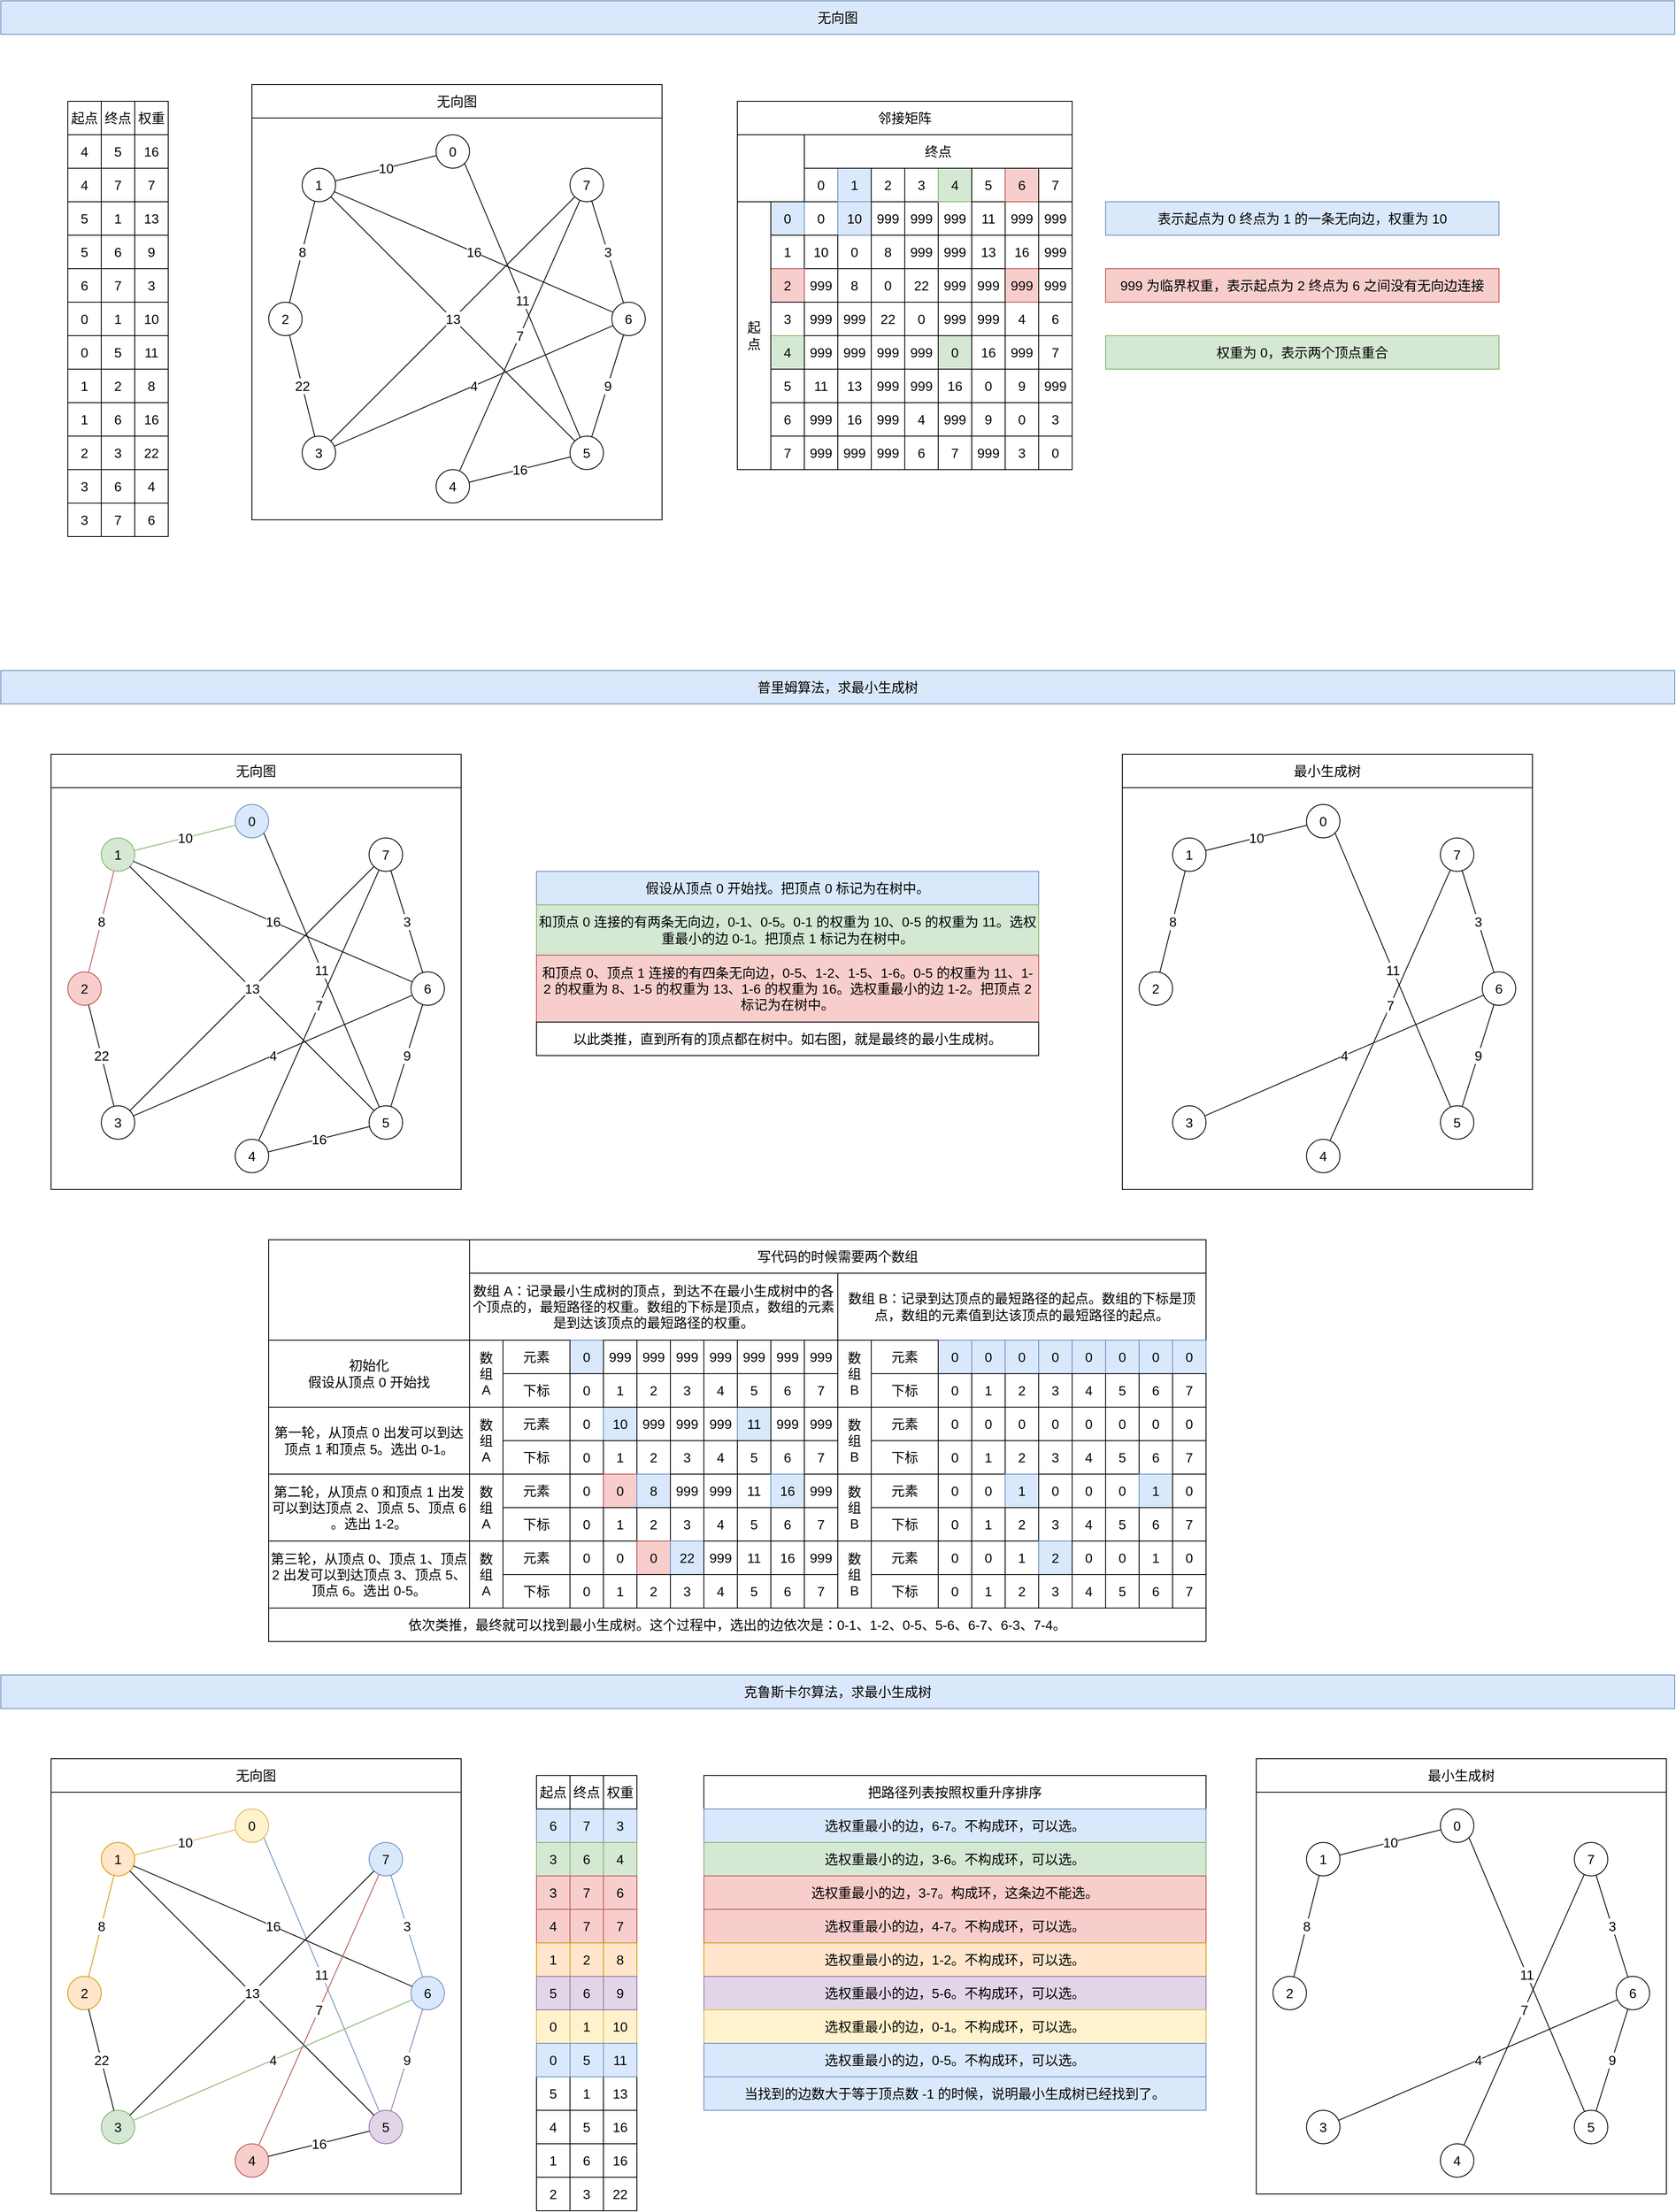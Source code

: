 <mxfile version="17.4.2" type="device"><diagram id="UEFkbNV4-mtjyVWK7HQ1" name="第 1 页"><mxGraphModel dx="1813" dy="1405" grid="1" gridSize="10" guides="0" tooltips="1" connect="1" arrows="0" fold="1" page="1" pageScale="1" pageWidth="827" pageHeight="1169" math="0" shadow="0"><root><mxCell id="0"/><mxCell id="1" parent="0"/><mxCell id="puTzXITItm95aTIUVMH5-185" value="" style="rounded=0;whiteSpace=wrap;html=1;sketch=0;fontSize=16;fillColor=none;" parent="1" vertex="1"><mxGeometry x="300" y="140" width="490" height="480" as="geometry"/></mxCell><mxCell id="puTzXITItm95aTIUVMH5-186" value="" style="rounded=0;whiteSpace=wrap;html=1;sketch=0;fontSize=16;fillColor=none;" parent="1" vertex="1"><mxGeometry x="60" y="940" width="490" height="480" as="geometry"/></mxCell><mxCell id="puTzXITItm95aTIUVMH5-207" value="" style="rounded=0;whiteSpace=wrap;html=1;sketch=0;fontSize=16;fillColor=none;" parent="1" vertex="1"><mxGeometry x="1340" y="940" width="490" height="480" as="geometry"/></mxCell><mxCell id="puTzXITItm95aTIUVMH5-1" value="无向图" style="rounded=0;whiteSpace=wrap;html=1;fontSize=16;fillColor=#dae8fc;strokeColor=#6c8ebf;" parent="1" vertex="1"><mxGeometry width="2000" height="40" as="geometry"/></mxCell><mxCell id="puTzXITItm95aTIUVMH5-7" value="4" style="rounded=0;whiteSpace=wrap;html=1;sketch=0;fontSize=16;fillColor=none;" parent="1" vertex="1"><mxGeometry x="80" y="160" width="40" height="40" as="geometry"/></mxCell><mxCell id="puTzXITItm95aTIUVMH5-8" value="5" style="rounded=0;whiteSpace=wrap;html=1;sketch=0;fontSize=16;fillColor=none;" parent="1" vertex="1"><mxGeometry x="120" y="160" width="40" height="40" as="geometry"/></mxCell><mxCell id="puTzXITItm95aTIUVMH5-9" value="16" style="rounded=0;whiteSpace=wrap;html=1;sketch=0;fontSize=16;fillColor=none;" parent="1" vertex="1"><mxGeometry x="160" y="160" width="40" height="40" as="geometry"/></mxCell><mxCell id="puTzXITItm95aTIUVMH5-10" value="4" style="rounded=0;whiteSpace=wrap;html=1;sketch=0;fontSize=16;fillColor=none;" parent="1" vertex="1"><mxGeometry x="80" y="200" width="40" height="40" as="geometry"/></mxCell><mxCell id="puTzXITItm95aTIUVMH5-11" value="7" style="rounded=0;whiteSpace=wrap;html=1;sketch=0;fontSize=16;fillColor=none;" parent="1" vertex="1"><mxGeometry x="120" y="200" width="40" height="40" as="geometry"/></mxCell><mxCell id="puTzXITItm95aTIUVMH5-12" value="7" style="rounded=0;whiteSpace=wrap;html=1;sketch=0;fontSize=16;fillColor=none;" parent="1" vertex="1"><mxGeometry x="160" y="200" width="40" height="40" as="geometry"/></mxCell><mxCell id="puTzXITItm95aTIUVMH5-13" value="5" style="rounded=0;whiteSpace=wrap;html=1;sketch=0;fontSize=16;fillColor=none;" parent="1" vertex="1"><mxGeometry x="80" y="240" width="40" height="40" as="geometry"/></mxCell><mxCell id="puTzXITItm95aTIUVMH5-14" value="1" style="rounded=0;whiteSpace=wrap;html=1;sketch=0;fontSize=16;fillColor=none;" parent="1" vertex="1"><mxGeometry x="120" y="240" width="40" height="40" as="geometry"/></mxCell><mxCell id="puTzXITItm95aTIUVMH5-15" value="13" style="rounded=0;whiteSpace=wrap;html=1;sketch=0;fontSize=16;fillColor=none;" parent="1" vertex="1"><mxGeometry x="160" y="240" width="40" height="40" as="geometry"/></mxCell><mxCell id="puTzXITItm95aTIUVMH5-16" value="6" style="rounded=0;whiteSpace=wrap;html=1;sketch=0;fontSize=16;fillColor=none;" parent="1" vertex="1"><mxGeometry x="80" y="320" width="40" height="40" as="geometry"/></mxCell><mxCell id="puTzXITItm95aTIUVMH5-17" value="7" style="rounded=0;whiteSpace=wrap;html=1;sketch=0;fontSize=16;fillColor=none;" parent="1" vertex="1"><mxGeometry x="120" y="320" width="40" height="40" as="geometry"/></mxCell><mxCell id="puTzXITItm95aTIUVMH5-18" value="3" style="rounded=0;whiteSpace=wrap;html=1;sketch=0;fontSize=16;fillColor=none;" parent="1" vertex="1"><mxGeometry x="160" y="320" width="40" height="40" as="geometry"/></mxCell><mxCell id="puTzXITItm95aTIUVMH5-19" value="0" style="rounded=0;whiteSpace=wrap;html=1;sketch=0;fontSize=16;fillColor=none;" parent="1" vertex="1"><mxGeometry x="80" y="360" width="40" height="40" as="geometry"/></mxCell><mxCell id="puTzXITItm95aTIUVMH5-20" value="1" style="rounded=0;whiteSpace=wrap;html=1;sketch=0;fontSize=16;fillColor=none;" parent="1" vertex="1"><mxGeometry x="120" y="360" width="40" height="40" as="geometry"/></mxCell><mxCell id="puTzXITItm95aTIUVMH5-21" value="10" style="rounded=0;whiteSpace=wrap;html=1;sketch=0;fontSize=16;fillColor=none;" parent="1" vertex="1"><mxGeometry x="160" y="360" width="40" height="40" as="geometry"/></mxCell><mxCell id="puTzXITItm95aTIUVMH5-22" value="0" style="rounded=0;whiteSpace=wrap;html=1;sketch=0;fontSize=16;fillColor=none;" parent="1" vertex="1"><mxGeometry x="80" y="400" width="40" height="40" as="geometry"/></mxCell><mxCell id="puTzXITItm95aTIUVMH5-23" value="5" style="rounded=0;whiteSpace=wrap;html=1;sketch=0;fontSize=16;fillColor=none;" parent="1" vertex="1"><mxGeometry x="120" y="400" width="40" height="40" as="geometry"/></mxCell><mxCell id="puTzXITItm95aTIUVMH5-24" value="11" style="rounded=0;whiteSpace=wrap;html=1;sketch=0;fontSize=16;fillColor=none;" parent="1" vertex="1"><mxGeometry x="160" y="400" width="40" height="40" as="geometry"/></mxCell><mxCell id="puTzXITItm95aTIUVMH5-25" value="1" style="rounded=0;whiteSpace=wrap;html=1;sketch=0;fontSize=16;fillColor=none;" parent="1" vertex="1"><mxGeometry x="80" y="440" width="40" height="40" as="geometry"/></mxCell><mxCell id="puTzXITItm95aTIUVMH5-26" value="2" style="rounded=0;whiteSpace=wrap;html=1;sketch=0;fontSize=16;fillColor=none;" parent="1" vertex="1"><mxGeometry x="120" y="440" width="40" height="40" as="geometry"/></mxCell><mxCell id="puTzXITItm95aTIUVMH5-27" value="8" style="rounded=0;whiteSpace=wrap;html=1;sketch=0;fontSize=16;fillColor=none;" parent="1" vertex="1"><mxGeometry x="160" y="440" width="40" height="40" as="geometry"/></mxCell><mxCell id="puTzXITItm95aTIUVMH5-28" value="1" style="rounded=0;whiteSpace=wrap;html=1;sketch=0;fontSize=16;fillColor=none;" parent="1" vertex="1"><mxGeometry x="80" y="480" width="40" height="40" as="geometry"/></mxCell><mxCell id="puTzXITItm95aTIUVMH5-29" value="6" style="rounded=0;whiteSpace=wrap;html=1;sketch=0;fontSize=16;fillColor=none;" parent="1" vertex="1"><mxGeometry x="120" y="480" width="40" height="40" as="geometry"/></mxCell><mxCell id="puTzXITItm95aTIUVMH5-30" value="16" style="rounded=0;whiteSpace=wrap;html=1;sketch=0;fontSize=16;fillColor=none;" parent="1" vertex="1"><mxGeometry x="160" y="480" width="40" height="40" as="geometry"/></mxCell><mxCell id="puTzXITItm95aTIUVMH5-31" value="2" style="rounded=0;whiteSpace=wrap;html=1;sketch=0;fontSize=16;fillColor=none;" parent="1" vertex="1"><mxGeometry x="80" y="520" width="40" height="40" as="geometry"/></mxCell><mxCell id="puTzXITItm95aTIUVMH5-32" value="3" style="rounded=0;whiteSpace=wrap;html=1;sketch=0;fontSize=16;fillColor=none;" parent="1" vertex="1"><mxGeometry x="120" y="520" width="40" height="40" as="geometry"/></mxCell><mxCell id="puTzXITItm95aTIUVMH5-33" value="22" style="rounded=0;whiteSpace=wrap;html=1;sketch=0;fontSize=16;fillColor=none;" parent="1" vertex="1"><mxGeometry x="160" y="520" width="40" height="40" as="geometry"/></mxCell><mxCell id="puTzXITItm95aTIUVMH5-34" value="3" style="rounded=0;whiteSpace=wrap;html=1;sketch=0;fontSize=16;fillColor=none;" parent="1" vertex="1"><mxGeometry x="80" y="560" width="40" height="40" as="geometry"/></mxCell><mxCell id="puTzXITItm95aTIUVMH5-35" value="6" style="rounded=0;whiteSpace=wrap;html=1;sketch=0;fontSize=16;fillColor=none;" parent="1" vertex="1"><mxGeometry x="120" y="560" width="40" height="40" as="geometry"/></mxCell><mxCell id="puTzXITItm95aTIUVMH5-36" value="4" style="rounded=0;whiteSpace=wrap;html=1;sketch=0;fontSize=16;fillColor=none;" parent="1" vertex="1"><mxGeometry x="160" y="560" width="40" height="40" as="geometry"/></mxCell><mxCell id="puTzXITItm95aTIUVMH5-37" value="3" style="rounded=0;whiteSpace=wrap;html=1;sketch=0;fontSize=16;fillColor=none;" parent="1" vertex="1"><mxGeometry x="80" y="600" width="40" height="40" as="geometry"/></mxCell><mxCell id="puTzXITItm95aTIUVMH5-38" value="7" style="rounded=0;whiteSpace=wrap;html=1;sketch=0;fontSize=16;fillColor=none;" parent="1" vertex="1"><mxGeometry x="120" y="600" width="40" height="40" as="geometry"/></mxCell><mxCell id="puTzXITItm95aTIUVMH5-39" value="6" style="rounded=0;whiteSpace=wrap;html=1;sketch=0;fontSize=16;fillColor=none;" parent="1" vertex="1"><mxGeometry x="160" y="600" width="40" height="40" as="geometry"/></mxCell><mxCell id="puTzXITItm95aTIUVMH5-40" value="起点" style="rounded=0;whiteSpace=wrap;html=1;sketch=0;fontSize=16;fillColor=none;" parent="1" vertex="1"><mxGeometry x="80" y="120" width="40" height="40" as="geometry"/></mxCell><mxCell id="puTzXITItm95aTIUVMH5-41" value="终点" style="rounded=0;whiteSpace=wrap;html=1;sketch=0;fontSize=16;fillColor=none;" parent="1" vertex="1"><mxGeometry x="120" y="120" width="40" height="40" as="geometry"/></mxCell><mxCell id="puTzXITItm95aTIUVMH5-42" value="权重" style="rounded=0;whiteSpace=wrap;html=1;sketch=0;fontSize=16;fillColor=none;" parent="1" vertex="1"><mxGeometry x="160" y="120" width="40" height="40" as="geometry"/></mxCell><mxCell id="puTzXITItm95aTIUVMH5-43" value="5" style="rounded=0;whiteSpace=wrap;html=1;sketch=0;fontSize=16;fillColor=none;" parent="1" vertex="1"><mxGeometry x="80" y="280" width="40" height="40" as="geometry"/></mxCell><mxCell id="puTzXITItm95aTIUVMH5-44" value="6" style="rounded=0;whiteSpace=wrap;html=1;sketch=0;fontSize=16;fillColor=none;" parent="1" vertex="1"><mxGeometry x="120" y="280" width="40" height="40" as="geometry"/></mxCell><mxCell id="puTzXITItm95aTIUVMH5-45" value="9" style="rounded=0;whiteSpace=wrap;html=1;sketch=0;fontSize=16;fillColor=none;" parent="1" vertex="1"><mxGeometry x="160" y="280" width="40" height="40" as="geometry"/></mxCell><mxCell id="puTzXITItm95aTIUVMH5-46" value="0" style="ellipse;whiteSpace=wrap;html=1;aspect=fixed;rounded=0;sketch=0;fontSize=16;" parent="1" vertex="1"><mxGeometry x="520" y="160" width="40" height="40" as="geometry"/></mxCell><mxCell id="puTzXITItm95aTIUVMH5-47" value="1" style="ellipse;whiteSpace=wrap;html=1;aspect=fixed;rounded=0;sketch=0;fontSize=16;" parent="1" vertex="1"><mxGeometry x="360" y="200" width="40" height="40" as="geometry"/></mxCell><mxCell id="puTzXITItm95aTIUVMH5-48" value="2" style="ellipse;whiteSpace=wrap;html=1;aspect=fixed;rounded=0;sketch=0;fontSize=16;" parent="1" vertex="1"><mxGeometry x="320" y="360" width="40" height="40" as="geometry"/></mxCell><mxCell id="puTzXITItm95aTIUVMH5-49" value="3" style="ellipse;whiteSpace=wrap;html=1;aspect=fixed;rounded=0;sketch=0;fontSize=16;" parent="1" vertex="1"><mxGeometry x="360" y="520" width="40" height="40" as="geometry"/></mxCell><mxCell id="puTzXITItm95aTIUVMH5-50" value="4" style="ellipse;whiteSpace=wrap;html=1;aspect=fixed;rounded=0;sketch=0;fontSize=16;" parent="1" vertex="1"><mxGeometry x="520" y="560" width="40" height="40" as="geometry"/></mxCell><mxCell id="puTzXITItm95aTIUVMH5-51" value="5&lt;span style=&quot;color: rgba(0 , 0 , 0 , 0) ; font-family: monospace ; font-size: 0px&quot;&gt;%3CmxGraphModel%3E%3Croot%3E%3CmxCell%20id%3D%220%22%2F%3E%3CmxCell%20id%3D%221%22%20parent%3D%220%22%2F%3E%3CmxCell%20id%3D%222%22%20value%3D%224%22%20style%3D%22ellipse%3BwhiteSpace%3Dwrap%3Bhtml%3D1%3Baspect%3Dfixed%3Brounded%3D0%3Bsketch%3D0%3BfontSize%3D16%3B%22%20vertex%3D%221%22%20parent%3D%221%22%3E%3CmxGeometry%20x%3D%22400%22%20y%3D%22160%22%20width%3D%2240%22%20height%3D%2240%22%20as%3D%22geometry%22%2F%3E%3C%2FmxCell%3E%3C%2Froot%3E%3C%2FmxGraphModel%3E&lt;/span&gt;" style="ellipse;whiteSpace=wrap;html=1;aspect=fixed;rounded=0;sketch=0;fontSize=16;" parent="1" vertex="1"><mxGeometry x="680" y="520" width="40" height="40" as="geometry"/></mxCell><mxCell id="puTzXITItm95aTIUVMH5-52" value="6" style="ellipse;whiteSpace=wrap;html=1;aspect=fixed;rounded=0;sketch=0;fontSize=16;" parent="1" vertex="1"><mxGeometry x="730" y="360" width="40" height="40" as="geometry"/></mxCell><mxCell id="puTzXITItm95aTIUVMH5-53" value="7" style="ellipse;whiteSpace=wrap;html=1;aspect=fixed;rounded=0;sketch=0;fontSize=16;" parent="1" vertex="1"><mxGeometry x="680" y="200" width="40" height="40" as="geometry"/></mxCell><mxCell id="puTzXITItm95aTIUVMH5-60" value="9" style="endArrow=none;html=1;rounded=1;sketch=0;fontSize=16;curved=0;" parent="1" source="puTzXITItm95aTIUVMH5-52" target="puTzXITItm95aTIUVMH5-51" edge="1"><mxGeometry width="50" height="50" relative="1" as="geometry"><mxPoint x="590.0" y="370" as="sourcePoint"/><mxPoint x="540.0" y="320" as="targetPoint"/></mxGeometry></mxCell><mxCell id="puTzXITItm95aTIUVMH5-61" value="3" style="endArrow=none;html=1;rounded=1;sketch=0;fontSize=16;curved=0;" parent="1" source="puTzXITItm95aTIUVMH5-53" target="puTzXITItm95aTIUVMH5-52" edge="1"><mxGeometry width="50" height="50" relative="1" as="geometry"><mxPoint x="590.0" y="370" as="sourcePoint"/><mxPoint x="540.0" y="320" as="targetPoint"/></mxGeometry></mxCell><mxCell id="puTzXITItm95aTIUVMH5-62" value="10" style="endArrow=none;html=1;rounded=1;sketch=0;fontSize=16;curved=0;" parent="1" source="puTzXITItm95aTIUVMH5-47" target="puTzXITItm95aTIUVMH5-46" edge="1"><mxGeometry width="50" height="50" relative="1" as="geometry"><mxPoint x="699.988" y="370" as="sourcePoint"/><mxPoint x="649.988" y="320" as="targetPoint"/></mxGeometry></mxCell><mxCell id="puTzXITItm95aTIUVMH5-63" value="11" style="endArrow=none;html=1;rounded=1;sketch=0;fontSize=16;curved=0;entryX=1;entryY=1;entryDx=0;entryDy=0;" parent="1" source="puTzXITItm95aTIUVMH5-51" target="puTzXITItm95aTIUVMH5-46" edge="1"><mxGeometry width="50" height="50" relative="1" as="geometry"><mxPoint x="628.387" y="370" as="sourcePoint"/><mxPoint x="578.387" y="320" as="targetPoint"/></mxGeometry></mxCell><mxCell id="puTzXITItm95aTIUVMH5-64" value="8" style="endArrow=none;html=1;rounded=1;sketch=0;fontSize=16;curved=0;" parent="1" source="puTzXITItm95aTIUVMH5-48" target="puTzXITItm95aTIUVMH5-47" edge="1"><mxGeometry width="50" height="50" relative="1" as="geometry"><mxPoint x="650.0" y="370" as="sourcePoint"/><mxPoint x="600.0" y="320" as="targetPoint"/></mxGeometry></mxCell><mxCell id="puTzXITItm95aTIUVMH5-65" value="16" style="endArrow=none;html=1;rounded=1;sketch=0;fontSize=16;curved=0;" parent="1" source="puTzXITItm95aTIUVMH5-52" target="puTzXITItm95aTIUVMH5-47" edge="1"><mxGeometry width="50" height="50" relative="1" as="geometry"><mxPoint x="669.977" y="370" as="sourcePoint"/><mxPoint x="619.977" y="320" as="targetPoint"/></mxGeometry></mxCell><mxCell id="puTzXITItm95aTIUVMH5-66" value="22" style="endArrow=none;html=1;rounded=1;sketch=0;fontSize=16;curved=0;" parent="1" source="puTzXITItm95aTIUVMH5-49" target="puTzXITItm95aTIUVMH5-48" edge="1"><mxGeometry width="50" height="50" relative="1" as="geometry"><mxPoint x="430" y="370" as="sourcePoint"/><mxPoint x="380" y="320" as="targetPoint"/></mxGeometry></mxCell><mxCell id="puTzXITItm95aTIUVMH5-67" value="4" style="endArrow=none;html=1;rounded=1;sketch=0;fontSize=16;curved=0;" parent="1" source="puTzXITItm95aTIUVMH5-49" target="puTzXITItm95aTIUVMH5-52" edge="1"><mxGeometry width="50" height="50" relative="1" as="geometry"><mxPoint x="449.953" y="370" as="sourcePoint"/><mxPoint x="399.953" y="320" as="targetPoint"/></mxGeometry></mxCell><mxCell id="puTzXITItm95aTIUVMH5-68" value="6" style="endArrow=none;html=1;rounded=1;sketch=0;fontSize=16;curved=0;" parent="1" source="puTzXITItm95aTIUVMH5-49" target="puTzXITItm95aTIUVMH5-53" edge="1"><mxGeometry width="50" height="50" relative="1" as="geometry"><mxPoint x="569.973" y="370" as="sourcePoint"/><mxPoint x="519.973" y="320" as="targetPoint"/></mxGeometry></mxCell><mxCell id="puTzXITItm95aTIUVMH5-69" value="13" style="endArrow=none;html=1;rounded=1;sketch=0;fontSize=16;curved=0;" parent="1" source="puTzXITItm95aTIUVMH5-51" target="puTzXITItm95aTIUVMH5-47" edge="1"><mxGeometry width="50" height="50" relative="1" as="geometry"><mxPoint x="810" y="310" as="sourcePoint"/><mxPoint x="630" y="330" as="targetPoint"/></mxGeometry></mxCell><mxCell id="puTzXITItm95aTIUVMH5-70" value="16" style="endArrow=none;html=1;rounded=1;sketch=0;fontSize=16;curved=0;" parent="1" source="puTzXITItm95aTIUVMH5-51" target="puTzXITItm95aTIUVMH5-50" edge="1"><mxGeometry width="50" height="50" relative="1" as="geometry"><mxPoint x="730" y="300" as="sourcePoint"/><mxPoint x="630" y="330" as="targetPoint"/></mxGeometry></mxCell><mxCell id="puTzXITItm95aTIUVMH5-71" value="7" style="endArrow=none;html=1;rounded=1;sketch=0;fontSize=16;curved=0;" parent="1" source="puTzXITItm95aTIUVMH5-50" target="puTzXITItm95aTIUVMH5-53" edge="1"><mxGeometry width="50" height="50" relative="1" as="geometry"><mxPoint x="570" y="420" as="sourcePoint"/><mxPoint x="620" y="370" as="targetPoint"/></mxGeometry></mxCell><mxCell id="puTzXITItm95aTIUVMH5-72" value="0" style="rounded=0;whiteSpace=wrap;html=1;sketch=0;fontSize=16;fillColor=none;" parent="1" vertex="1"><mxGeometry x="960" y="240" width="40" height="40" as="geometry"/></mxCell><mxCell id="puTzXITItm95aTIUVMH5-73" value="0" style="rounded=0;whiteSpace=wrap;html=1;sketch=0;fontSize=16;fillColor=none;" parent="1" vertex="1"><mxGeometry x="1000" y="280" width="40" height="40" as="geometry"/></mxCell><mxCell id="puTzXITItm95aTIUVMH5-74" value="0" style="rounded=0;whiteSpace=wrap;html=1;sketch=0;fontSize=16;fillColor=none;" parent="1" vertex="1"><mxGeometry x="1040" y="320" width="40" height="40" as="geometry"/></mxCell><mxCell id="puTzXITItm95aTIUVMH5-75" value="0" style="rounded=0;whiteSpace=wrap;html=1;sketch=0;fontSize=16;fillColor=none;" parent="1" vertex="1"><mxGeometry x="1080" y="360" width="40" height="40" as="geometry"/></mxCell><mxCell id="puTzXITItm95aTIUVMH5-76" value="0" style="rounded=0;whiteSpace=wrap;html=1;sketch=0;fontSize=16;fillColor=#d5e8d4;strokeColor=#82b366;" parent="1" vertex="1"><mxGeometry x="1120" y="400" width="40" height="40" as="geometry"/></mxCell><mxCell id="puTzXITItm95aTIUVMH5-77" value="0" style="rounded=0;whiteSpace=wrap;html=1;sketch=0;fontSize=16;fillColor=none;" parent="1" vertex="1"><mxGeometry x="1160" y="440" width="40" height="40" as="geometry"/></mxCell><mxCell id="puTzXITItm95aTIUVMH5-78" value="0" style="rounded=0;whiteSpace=wrap;html=1;sketch=0;fontSize=16;fillColor=none;" parent="1" vertex="1"><mxGeometry x="1200" y="480" width="40" height="40" as="geometry"/></mxCell><mxCell id="puTzXITItm95aTIUVMH5-79" value="0" style="rounded=0;whiteSpace=wrap;html=1;sketch=0;fontSize=16;fillColor=none;" parent="1" vertex="1"><mxGeometry x="1240" y="520" width="40" height="40" as="geometry"/></mxCell><mxCell id="puTzXITItm95aTIUVMH5-80" value="10" style="rounded=0;whiteSpace=wrap;html=1;sketch=0;fontSize=16;fillColor=#dae8fc;strokeColor=#6c8ebf;" parent="1" vertex="1"><mxGeometry x="1000" y="240" width="40" height="40" as="geometry"/></mxCell><mxCell id="puTzXITItm95aTIUVMH5-81" value="10" style="rounded=0;whiteSpace=wrap;html=1;sketch=0;fontSize=16;fillColor=none;" parent="1" vertex="1"><mxGeometry x="960" y="280" width="40" height="40" as="geometry"/></mxCell><mxCell id="puTzXITItm95aTIUVMH5-82" value="999" style="rounded=0;whiteSpace=wrap;html=1;sketch=0;fontSize=16;fillColor=none;" parent="1" vertex="1"><mxGeometry x="1040" y="240" width="40" height="40" as="geometry"/></mxCell><mxCell id="puTzXITItm95aTIUVMH5-83" value="999" style="rounded=0;whiteSpace=wrap;html=1;sketch=0;fontSize=16;fillColor=none;" parent="1" vertex="1"><mxGeometry x="1080" y="240" width="40" height="40" as="geometry"/></mxCell><mxCell id="puTzXITItm95aTIUVMH5-84" value="999" style="rounded=0;whiteSpace=wrap;html=1;sketch=0;fontSize=16;fillColor=none;" parent="1" vertex="1"><mxGeometry x="1120" y="240" width="40" height="40" as="geometry"/></mxCell><mxCell id="puTzXITItm95aTIUVMH5-85" value="11" style="rounded=0;whiteSpace=wrap;html=1;sketch=0;fontSize=16;fillColor=none;" parent="1" vertex="1"><mxGeometry x="1160" y="240" width="40" height="40" as="geometry"/></mxCell><mxCell id="puTzXITItm95aTIUVMH5-86" value="13" style="rounded=0;whiteSpace=wrap;html=1;sketch=0;fontSize=16;fillColor=none;" parent="1" vertex="1"><mxGeometry x="1160" y="280" width="40" height="40" as="geometry"/></mxCell><mxCell id="puTzXITItm95aTIUVMH5-87" value="16" style="rounded=0;whiteSpace=wrap;html=1;sketch=0;fontSize=16;fillColor=none;" parent="1" vertex="1"><mxGeometry x="1200" y="280" width="40" height="40" as="geometry"/></mxCell><mxCell id="puTzXITItm95aTIUVMH5-88" value="8" style="rounded=0;whiteSpace=wrap;html=1;sketch=0;fontSize=16;fillColor=none;" parent="1" vertex="1"><mxGeometry x="1040" y="280" width="40" height="40" as="geometry"/></mxCell><mxCell id="puTzXITItm95aTIUVMH5-89" value="22" style="rounded=0;whiteSpace=wrap;html=1;sketch=0;fontSize=16;fillColor=none;" parent="1" vertex="1"><mxGeometry x="1080" y="320" width="40" height="40" as="geometry"/></mxCell><mxCell id="puTzXITItm95aTIUVMH5-90" value="4" style="rounded=0;whiteSpace=wrap;html=1;sketch=0;fontSize=16;fillColor=none;" parent="1" vertex="1"><mxGeometry x="1200" y="360" width="40" height="40" as="geometry"/></mxCell><mxCell id="puTzXITItm95aTIUVMH5-91" value="6" style="rounded=0;whiteSpace=wrap;html=1;sketch=0;fontSize=16;fillColor=none;" parent="1" vertex="1"><mxGeometry x="1240" y="360" width="40" height="40" as="geometry"/></mxCell><mxCell id="puTzXITItm95aTIUVMH5-92" value="7" style="rounded=0;whiteSpace=wrap;html=1;sketch=0;fontSize=16;fillColor=none;" parent="1" vertex="1"><mxGeometry x="1240" y="400" width="40" height="40" as="geometry"/></mxCell><mxCell id="puTzXITItm95aTIUVMH5-93" value="3" style="rounded=0;whiteSpace=wrap;html=1;sketch=0;fontSize=16;fillColor=none;" parent="1" vertex="1"><mxGeometry x="1240" y="480" width="40" height="40" as="geometry"/></mxCell><mxCell id="puTzXITItm95aTIUVMH5-94" value="3" style="rounded=0;whiteSpace=wrap;html=1;sketch=0;fontSize=16;fillColor=none;" parent="1" vertex="1"><mxGeometry x="1200" y="520" width="40" height="40" as="geometry"/></mxCell><mxCell id="puTzXITItm95aTIUVMH5-95" value="7" style="rounded=0;whiteSpace=wrap;html=1;sketch=0;fontSize=16;fillColor=none;" parent="1" vertex="1"><mxGeometry x="1120" y="520" width="40" height="40" as="geometry"/></mxCell><mxCell id="puTzXITItm95aTIUVMH5-96" value="6" style="rounded=0;whiteSpace=wrap;html=1;sketch=0;fontSize=16;fillColor=none;" parent="1" vertex="1"><mxGeometry x="1080" y="520" width="40" height="40" as="geometry"/></mxCell><mxCell id="puTzXITItm95aTIUVMH5-97" value="4" style="rounded=0;whiteSpace=wrap;html=1;sketch=0;fontSize=16;fillColor=none;" parent="1" vertex="1"><mxGeometry x="1080" y="480" width="40" height="40" as="geometry"/></mxCell><mxCell id="puTzXITItm95aTIUVMH5-98" value="999" style="rounded=0;whiteSpace=wrap;html=1;sketch=0;fontSize=16;fillColor=none;" parent="1" vertex="1"><mxGeometry x="1200" y="240" width="40" height="40" as="geometry"/></mxCell><mxCell id="puTzXITItm95aTIUVMH5-99" value="999" style="rounded=0;whiteSpace=wrap;html=1;sketch=0;fontSize=16;fillColor=none;" parent="1" vertex="1"><mxGeometry x="1240" y="240" width="40" height="40" as="geometry"/></mxCell><mxCell id="puTzXITItm95aTIUVMH5-100" value="999" style="rounded=0;whiteSpace=wrap;html=1;sketch=0;fontSize=16;fillColor=none;" parent="1" vertex="1"><mxGeometry x="1240" y="280" width="40" height="40" as="geometry"/></mxCell><mxCell id="puTzXITItm95aTIUVMH5-101" value="999" style="rounded=0;whiteSpace=wrap;html=1;sketch=0;fontSize=16;fillColor=#f8cecc;strokeColor=#b85450;" parent="1" vertex="1"><mxGeometry x="1200" y="320" width="40" height="40" as="geometry"/></mxCell><mxCell id="puTzXITItm95aTIUVMH5-102" value="999" style="rounded=0;whiteSpace=wrap;html=1;sketch=0;fontSize=16;fillColor=none;" parent="1" vertex="1"><mxGeometry x="1240" y="320" width="40" height="40" as="geometry"/></mxCell><mxCell id="puTzXITItm95aTIUVMH5-103" value="999" style="rounded=0;whiteSpace=wrap;html=1;sketch=0;fontSize=16;fillColor=none;" parent="1" vertex="1"><mxGeometry x="1120" y="320" width="40" height="40" as="geometry"/></mxCell><mxCell id="puTzXITItm95aTIUVMH5-104" value="999" style="rounded=0;whiteSpace=wrap;html=1;sketch=0;fontSize=16;fillColor=none;" parent="1" vertex="1"><mxGeometry x="1160" y="320" width="40" height="40" as="geometry"/></mxCell><mxCell id="puTzXITItm95aTIUVMH5-105" value="999" style="rounded=0;whiteSpace=wrap;html=1;sketch=0;fontSize=16;" parent="1" vertex="1"><mxGeometry x="1080" y="280" width="40" height="40" as="geometry"/></mxCell><mxCell id="puTzXITItm95aTIUVMH5-106" value="999" style="rounded=0;whiteSpace=wrap;html=1;sketch=0;fontSize=16;fillColor=none;" parent="1" vertex="1"><mxGeometry x="1120" y="280" width="40" height="40" as="geometry"/></mxCell><mxCell id="puTzXITItm95aTIUVMH5-107" value="999" style="rounded=0;whiteSpace=wrap;html=1;sketch=0;fontSize=16;fillColor=none;" parent="1" vertex="1"><mxGeometry x="960" y="320" width="40" height="40" as="geometry"/></mxCell><mxCell id="puTzXITItm95aTIUVMH5-108" value="8" style="rounded=0;whiteSpace=wrap;html=1;sketch=0;fontSize=16;fillColor=none;" parent="1" vertex="1"><mxGeometry x="1000" y="320" width="40" height="40" as="geometry"/></mxCell><mxCell id="puTzXITItm95aTIUVMH5-109" value="999" style="rounded=0;whiteSpace=wrap;html=1;sketch=0;fontSize=16;fillColor=none;" parent="1" vertex="1"><mxGeometry x="960" y="360" width="40" height="40" as="geometry"/></mxCell><mxCell id="puTzXITItm95aTIUVMH5-110" value="999" style="rounded=0;whiteSpace=wrap;html=1;sketch=0;fontSize=16;fillColor=none;" parent="1" vertex="1"><mxGeometry x="1000" y="360" width="40" height="40" as="geometry"/></mxCell><mxCell id="puTzXITItm95aTIUVMH5-111" value="22" style="rounded=0;whiteSpace=wrap;html=1;sketch=0;fontSize=16;fillColor=none;" parent="1" vertex="1"><mxGeometry x="1040" y="360" width="40" height="40" as="geometry"/></mxCell><mxCell id="puTzXITItm95aTIUVMH5-112" value="0" style="rounded=0;whiteSpace=wrap;html=1;sketch=0;fontSize=16;fillColor=#dae8fc;strokeColor=#6c8ebf;" parent="1" vertex="1"><mxGeometry x="920" y="240" width="40" height="40" as="geometry"/></mxCell><mxCell id="puTzXITItm95aTIUVMH5-113" value="0" style="rounded=0;whiteSpace=wrap;html=1;sketch=0;fontSize=16;fillColor=none;" parent="1" vertex="1"><mxGeometry x="960" y="200" width="40" height="40" as="geometry"/></mxCell><mxCell id="puTzXITItm95aTIUVMH5-114" value="1" style="rounded=0;whiteSpace=wrap;html=1;sketch=0;fontSize=16;fillColor=#dae8fc;strokeColor=#6c8ebf;" parent="1" vertex="1"><mxGeometry x="1000" y="200" width="40" height="40" as="geometry"/></mxCell><mxCell id="puTzXITItm95aTIUVMH5-115" value="2" style="rounded=0;whiteSpace=wrap;html=1;sketch=0;fontSize=16;fillColor=none;" parent="1" vertex="1"><mxGeometry x="1040" y="200" width="40" height="40" as="geometry"/></mxCell><mxCell id="puTzXITItm95aTIUVMH5-116" value="3" style="rounded=0;whiteSpace=wrap;html=1;sketch=0;fontSize=16;" parent="1" vertex="1"><mxGeometry x="1080" y="200" width="40" height="40" as="geometry"/></mxCell><mxCell id="puTzXITItm95aTIUVMH5-117" value="4" style="rounded=0;whiteSpace=wrap;html=1;sketch=0;fontSize=16;fillColor=#d5e8d4;strokeColor=#82b366;" parent="1" vertex="1"><mxGeometry x="1120" y="200" width="40" height="40" as="geometry"/></mxCell><mxCell id="puTzXITItm95aTIUVMH5-118" value="5" style="rounded=0;whiteSpace=wrap;html=1;sketch=0;fontSize=16;fillColor=none;" parent="1" vertex="1"><mxGeometry x="1160" y="200" width="40" height="40" as="geometry"/></mxCell><mxCell id="puTzXITItm95aTIUVMH5-119" value="6" style="rounded=0;whiteSpace=wrap;html=1;sketch=0;fontSize=16;fillColor=#f8cecc;strokeColor=#b85450;" parent="1" vertex="1"><mxGeometry x="1200" y="200" width="40" height="40" as="geometry"/></mxCell><mxCell id="puTzXITItm95aTIUVMH5-120" value="7" style="rounded=0;whiteSpace=wrap;html=1;sketch=0;fontSize=16;fillColor=none;" parent="1" vertex="1"><mxGeometry x="1240" y="200" width="40" height="40" as="geometry"/></mxCell><mxCell id="puTzXITItm95aTIUVMH5-121" value="1" style="rounded=0;whiteSpace=wrap;html=1;sketch=0;fontSize=16;" parent="1" vertex="1"><mxGeometry x="920" y="280" width="40" height="40" as="geometry"/></mxCell><mxCell id="puTzXITItm95aTIUVMH5-122" value="2" style="rounded=0;whiteSpace=wrap;html=1;sketch=0;fontSize=16;fillColor=#f8cecc;strokeColor=#b85450;" parent="1" vertex="1"><mxGeometry x="920" y="320" width="40" height="40" as="geometry"/></mxCell><mxCell id="puTzXITItm95aTIUVMH5-123" value="3" style="rounded=0;whiteSpace=wrap;html=1;sketch=0;fontSize=16;fillColor=none;" parent="1" vertex="1"><mxGeometry x="920" y="360" width="40" height="40" as="geometry"/></mxCell><mxCell id="puTzXITItm95aTIUVMH5-124" value="4" style="rounded=0;whiteSpace=wrap;html=1;sketch=0;fontSize=16;fillColor=#d5e8d4;strokeColor=#82b366;" parent="1" vertex="1"><mxGeometry x="920" y="400" width="40" height="40" as="geometry"/></mxCell><mxCell id="puTzXITItm95aTIUVMH5-125" value="5" style="rounded=0;whiteSpace=wrap;html=1;sketch=0;fontSize=16;fillColor=none;" parent="1" vertex="1"><mxGeometry x="920" y="440" width="40" height="40" as="geometry"/></mxCell><mxCell id="puTzXITItm95aTIUVMH5-126" value="6" style="rounded=0;whiteSpace=wrap;html=1;sketch=0;fontSize=16;fillColor=none;" parent="1" vertex="1"><mxGeometry x="920" y="480" width="40" height="40" as="geometry"/></mxCell><mxCell id="puTzXITItm95aTIUVMH5-127" value="7" style="rounded=0;whiteSpace=wrap;html=1;sketch=0;fontSize=16;fillColor=none;" parent="1" vertex="1"><mxGeometry x="920" y="520" width="40" height="40" as="geometry"/></mxCell><mxCell id="puTzXITItm95aTIUVMH5-128" value="11" style="rounded=0;whiteSpace=wrap;html=1;sketch=0;fontSize=16;fillColor=none;" parent="1" vertex="1"><mxGeometry x="960" y="440" width="40" height="40" as="geometry"/></mxCell><mxCell id="puTzXITItm95aTIUVMH5-129" value="13" style="rounded=0;whiteSpace=wrap;html=1;sketch=0;fontSize=16;fillColor=none;" parent="1" vertex="1"><mxGeometry x="1000" y="440" width="40" height="40" as="geometry"/></mxCell><mxCell id="puTzXITItm95aTIUVMH5-130" value="16" style="rounded=0;whiteSpace=wrap;html=1;sketch=0;fontSize=16;fillColor=none;" parent="1" vertex="1"><mxGeometry x="1000" y="480" width="40" height="40" as="geometry"/></mxCell><mxCell id="puTzXITItm95aTIUVMH5-131" value="999" style="rounded=0;whiteSpace=wrap;html=1;sketch=0;fontSize=16;fillColor=none;" parent="1" vertex="1"><mxGeometry x="1120" y="360" width="40" height="40" as="geometry"/></mxCell><mxCell id="puTzXITItm95aTIUVMH5-132" value="999" style="rounded=0;whiteSpace=wrap;html=1;sketch=0;fontSize=16;fillColor=none;" parent="1" vertex="1"><mxGeometry x="1160" y="360" width="40" height="40" as="geometry"/></mxCell><mxCell id="puTzXITItm95aTIUVMH5-133" value="999" style="rounded=0;whiteSpace=wrap;html=1;sketch=0;fontSize=16;fillColor=none;" parent="1" vertex="1"><mxGeometry x="1040" y="400" width="40" height="40" as="geometry"/></mxCell><mxCell id="puTzXITItm95aTIUVMH5-134" value="999" style="rounded=0;whiteSpace=wrap;html=1;sketch=0;fontSize=16;fillColor=none;" parent="1" vertex="1"><mxGeometry x="1080" y="400" width="40" height="40" as="geometry"/></mxCell><mxCell id="puTzXITItm95aTIUVMH5-135" value="999" style="rounded=0;whiteSpace=wrap;html=1;sketch=0;fontSize=16;fillColor=none;" parent="1" vertex="1"><mxGeometry x="960" y="400" width="40" height="40" as="geometry"/></mxCell><mxCell id="puTzXITItm95aTIUVMH5-136" value="999" style="rounded=0;whiteSpace=wrap;html=1;sketch=0;fontSize=16;fillColor=none;" parent="1" vertex="1"><mxGeometry x="1000" y="400" width="40" height="40" as="geometry"/></mxCell><mxCell id="puTzXITItm95aTIUVMH5-137" value="999" style="rounded=0;whiteSpace=wrap;html=1;sketch=0;fontSize=16;fillColor=none;" parent="1" vertex="1"><mxGeometry x="1080" y="440" width="40" height="40" as="geometry"/></mxCell><mxCell id="puTzXITItm95aTIUVMH5-138" value="16" style="rounded=0;whiteSpace=wrap;html=1;sketch=0;fontSize=16;fillColor=none;" parent="1" vertex="1"><mxGeometry x="1120" y="440" width="40" height="40" as="geometry"/></mxCell><mxCell id="puTzXITItm95aTIUVMH5-139" value="999" style="rounded=0;whiteSpace=wrap;html=1;sketch=0;fontSize=16;fillColor=none;" parent="1" vertex="1"><mxGeometry x="1040" y="440" width="40" height="40" as="geometry"/></mxCell><mxCell id="puTzXITItm95aTIUVMH5-140" value="16" style="rounded=0;whiteSpace=wrap;html=1;sketch=0;fontSize=16;fillColor=none;" parent="1" vertex="1"><mxGeometry x="1160" y="400" width="40" height="40" as="geometry"/></mxCell><mxCell id="puTzXITItm95aTIUVMH5-141" value="999" style="rounded=0;whiteSpace=wrap;html=1;sketch=0;fontSize=16;fillColor=none;" parent="1" vertex="1"><mxGeometry x="1200" y="400" width="40" height="40" as="geometry"/></mxCell><mxCell id="puTzXITItm95aTIUVMH5-142" value="9" style="rounded=0;whiteSpace=wrap;html=1;sketch=0;fontSize=16;fillColor=none;" parent="1" vertex="1"><mxGeometry x="1200" y="440" width="40" height="40" as="geometry"/></mxCell><mxCell id="puTzXITItm95aTIUVMH5-143" value="999" style="rounded=0;whiteSpace=wrap;html=1;sketch=0;fontSize=16;fillColor=none;" parent="1" vertex="1"><mxGeometry x="1240" y="440" width="40" height="40" as="geometry"/></mxCell><mxCell id="puTzXITItm95aTIUVMH5-144" value="999" style="rounded=0;whiteSpace=wrap;html=1;sketch=0;fontSize=16;fillColor=none;" parent="1" vertex="1"><mxGeometry x="1120" y="480" width="40" height="40" as="geometry"/></mxCell><mxCell id="puTzXITItm95aTIUVMH5-145" value="9" style="rounded=0;whiteSpace=wrap;html=1;sketch=0;fontSize=16;fillColor=none;" parent="1" vertex="1"><mxGeometry x="1160" y="480" width="40" height="40" as="geometry"/></mxCell><mxCell id="puTzXITItm95aTIUVMH5-146" value="999" style="rounded=0;whiteSpace=wrap;html=1;sketch=0;fontSize=16;fillColor=none;" parent="1" vertex="1"><mxGeometry x="960" y="520" width="40" height="40" as="geometry"/></mxCell><mxCell id="puTzXITItm95aTIUVMH5-147" value="999" style="rounded=0;whiteSpace=wrap;html=1;sketch=0;fontSize=16;fillColor=none;" parent="1" vertex="1"><mxGeometry x="1000" y="520" width="40" height="40" as="geometry"/></mxCell><mxCell id="puTzXITItm95aTIUVMH5-148" value="999" style="rounded=0;whiteSpace=wrap;html=1;sketch=0;fontSize=16;fillColor=none;" parent="1" vertex="1"><mxGeometry x="960" y="480" width="40" height="40" as="geometry"/></mxCell><mxCell id="puTzXITItm95aTIUVMH5-149" value="999" style="rounded=0;whiteSpace=wrap;html=1;sketch=0;fontSize=16;fillColor=none;" parent="1" vertex="1"><mxGeometry x="1040" y="480" width="40" height="40" as="geometry"/></mxCell><mxCell id="puTzXITItm95aTIUVMH5-150" value="999" style="rounded=0;whiteSpace=wrap;html=1;sketch=0;fontSize=16;fillColor=none;" parent="1" vertex="1"><mxGeometry x="1040" y="520" width="40" height="40" as="geometry"/></mxCell><mxCell id="puTzXITItm95aTIUVMH5-151" value="999" style="rounded=0;whiteSpace=wrap;html=1;sketch=0;fontSize=16;fillColor=none;" parent="1" vertex="1"><mxGeometry x="1160" y="520" width="40" height="40" as="geometry"/></mxCell><mxCell id="puTzXITItm95aTIUVMH5-152" value="起&lt;br&gt;点" style="rounded=0;whiteSpace=wrap;html=1;sketch=0;fontSize=16;fillColor=none;" parent="1" vertex="1"><mxGeometry x="880" y="240" width="40" height="320" as="geometry"/></mxCell><mxCell id="puTzXITItm95aTIUVMH5-153" value="终点" style="rounded=0;whiteSpace=wrap;html=1;sketch=0;fontSize=16;fillColor=none;" parent="1" vertex="1"><mxGeometry x="960" y="160" width="320" height="40" as="geometry"/></mxCell><mxCell id="puTzXITItm95aTIUVMH5-154" value="邻接矩阵" style="rounded=0;whiteSpace=wrap;html=1;sketch=0;fontSize=16;fillColor=none;" parent="1" vertex="1"><mxGeometry x="880" y="120" width="400" height="40" as="geometry"/></mxCell><mxCell id="puTzXITItm95aTIUVMH5-155" value="" style="rounded=0;whiteSpace=wrap;html=1;sketch=0;fontSize=16;fillColor=none;" parent="1" vertex="1"><mxGeometry x="880" y="160" width="80" height="80" as="geometry"/></mxCell><mxCell id="puTzXITItm95aTIUVMH5-156" value="表示起点为 0 终点为 1 的一条无向边，权重为 10" style="rounded=0;whiteSpace=wrap;html=1;sketch=0;fontSize=16;fillColor=#dae8fc;strokeColor=#6c8ebf;" parent="1" vertex="1"><mxGeometry x="1320" y="240" width="470" height="40" as="geometry"/></mxCell><mxCell id="puTzXITItm95aTIUVMH5-157" value="999 为临界权重，表示起点为 2 终点为 6 之间没有无向边连接" style="rounded=0;whiteSpace=wrap;html=1;sketch=0;fontSize=16;fillColor=#f8cecc;strokeColor=#b85450;" parent="1" vertex="1"><mxGeometry x="1320" y="320" width="470" height="40" as="geometry"/></mxCell><mxCell id="puTzXITItm95aTIUVMH5-158" value="权重为 0，表示两个顶点重合" style="rounded=0;whiteSpace=wrap;html=1;sketch=0;fontSize=16;fillColor=#d5e8d4;strokeColor=#82b366;" parent="1" vertex="1"><mxGeometry x="1320" y="400" width="470" height="40" as="geometry"/></mxCell><mxCell id="puTzXITItm95aTIUVMH5-159" value="普里姆算法，&lt;span&gt;求最小生成树&lt;/span&gt;" style="rounded=0;whiteSpace=wrap;html=1;fontSize=16;fillColor=#dae8fc;strokeColor=#6c8ebf;" parent="1" vertex="1"><mxGeometry y="800" width="2000" height="40" as="geometry"/></mxCell><mxCell id="puTzXITItm95aTIUVMH5-160" value="0" style="ellipse;whiteSpace=wrap;html=1;aspect=fixed;rounded=0;sketch=0;fontSize=16;fillColor=#dae8fc;strokeColor=#6c8ebf;" parent="1" vertex="1"><mxGeometry x="280" y="960" width="40" height="40" as="geometry"/></mxCell><mxCell id="puTzXITItm95aTIUVMH5-161" value="1" style="ellipse;whiteSpace=wrap;html=1;aspect=fixed;rounded=0;sketch=0;fontSize=16;fillColor=#d5e8d4;strokeColor=#82b366;" parent="1" vertex="1"><mxGeometry x="120" y="1000" width="40" height="40" as="geometry"/></mxCell><mxCell id="puTzXITItm95aTIUVMH5-162" value="2" style="ellipse;whiteSpace=wrap;html=1;aspect=fixed;rounded=0;sketch=0;fontSize=16;fillColor=#f8cecc;strokeColor=#b85450;" parent="1" vertex="1"><mxGeometry x="80" y="1160" width="40" height="40" as="geometry"/></mxCell><mxCell id="puTzXITItm95aTIUVMH5-163" value="3" style="ellipse;whiteSpace=wrap;html=1;aspect=fixed;rounded=0;sketch=0;fontSize=16;" parent="1" vertex="1"><mxGeometry x="120" y="1320" width="40" height="40" as="geometry"/></mxCell><mxCell id="puTzXITItm95aTIUVMH5-164" value="4" style="ellipse;whiteSpace=wrap;html=1;aspect=fixed;rounded=0;sketch=0;fontSize=16;" parent="1" vertex="1"><mxGeometry x="280" y="1360" width="40" height="40" as="geometry"/></mxCell><mxCell id="puTzXITItm95aTIUVMH5-165" value="5&lt;span style=&quot;color: rgba(0 , 0 , 0 , 0) ; font-family: monospace ; font-size: 0px&quot;&gt;%3CmxGraphModel%3E%3Croot%3E%3CmxCell%20id%3D%220%22%2F%3E%3CmxCell%20id%3D%221%22%20parent%3D%220%22%2F%3E%3CmxCell%20id%3D%222%22%20value%3D%224%22%20style%3D%22ellipse%3BwhiteSpace%3Dwrap%3Bhtml%3D1%3Baspect%3Dfixed%3Brounded%3D0%3Bsketch%3D0%3BfontSize%3D16%3B%22%20vertex%3D%221%22%20parent%3D%221%22%3E%3CmxGeometry%20x%3D%22400%22%20y%3D%22160%22%20width%3D%2240%22%20height%3D%2240%22%20as%3D%22geometry%22%2F%3E%3C%2FmxCell%3E%3C%2Froot%3E%3C%2FmxGraphModel%3E&lt;/span&gt;" style="ellipse;whiteSpace=wrap;html=1;aspect=fixed;rounded=0;sketch=0;fontSize=16;" parent="1" vertex="1"><mxGeometry x="440" y="1320" width="40" height="40" as="geometry"/></mxCell><mxCell id="puTzXITItm95aTIUVMH5-166" value="6" style="ellipse;whiteSpace=wrap;html=1;aspect=fixed;rounded=0;sketch=0;fontSize=16;" parent="1" vertex="1"><mxGeometry x="490" y="1160" width="40" height="40" as="geometry"/></mxCell><mxCell id="puTzXITItm95aTIUVMH5-167" value="7" style="ellipse;whiteSpace=wrap;html=1;aspect=fixed;rounded=0;sketch=0;fontSize=16;" parent="1" vertex="1"><mxGeometry x="440" y="1000" width="40" height="40" as="geometry"/></mxCell><mxCell id="puTzXITItm95aTIUVMH5-168" value="9" style="endArrow=none;html=1;rounded=1;sketch=0;fontSize=16;curved=0;" parent="1" source="puTzXITItm95aTIUVMH5-166" target="puTzXITItm95aTIUVMH5-165" edge="1"><mxGeometry width="50" height="50" relative="1" as="geometry"><mxPoint x="350.0" y="1170" as="sourcePoint"/><mxPoint x="300.0" y="1120" as="targetPoint"/></mxGeometry></mxCell><mxCell id="puTzXITItm95aTIUVMH5-169" value="3" style="endArrow=none;html=1;rounded=1;sketch=0;fontSize=16;curved=0;" parent="1" source="puTzXITItm95aTIUVMH5-167" target="puTzXITItm95aTIUVMH5-166" edge="1"><mxGeometry width="50" height="50" relative="1" as="geometry"><mxPoint x="350.0" y="1170" as="sourcePoint"/><mxPoint x="300.0" y="1120" as="targetPoint"/></mxGeometry></mxCell><mxCell id="puTzXITItm95aTIUVMH5-170" value="10" style="endArrow=none;html=1;rounded=1;sketch=0;fontSize=16;curved=0;fillColor=#d5e8d4;strokeColor=#82b366;" parent="1" source="puTzXITItm95aTIUVMH5-161" target="puTzXITItm95aTIUVMH5-160" edge="1"><mxGeometry width="50" height="50" relative="1" as="geometry"><mxPoint x="459.988" y="1170" as="sourcePoint"/><mxPoint x="409.988" y="1120" as="targetPoint"/></mxGeometry></mxCell><mxCell id="puTzXITItm95aTIUVMH5-171" value="11" style="endArrow=none;html=1;rounded=1;sketch=0;fontSize=16;curved=0;entryX=1;entryY=1;entryDx=0;entryDy=0;" parent="1" source="puTzXITItm95aTIUVMH5-165" target="puTzXITItm95aTIUVMH5-160" edge="1"><mxGeometry width="50" height="50" relative="1" as="geometry"><mxPoint x="388.387" y="1170" as="sourcePoint"/><mxPoint x="338.387" y="1120" as="targetPoint"/></mxGeometry></mxCell><mxCell id="puTzXITItm95aTIUVMH5-172" value="8" style="endArrow=none;html=1;rounded=1;sketch=0;fontSize=16;curved=0;fillColor=#f8cecc;strokeColor=#b85450;" parent="1" source="puTzXITItm95aTIUVMH5-162" target="puTzXITItm95aTIUVMH5-161" edge="1"><mxGeometry width="50" height="50" relative="1" as="geometry"><mxPoint x="410.0" y="1170" as="sourcePoint"/><mxPoint x="360.0" y="1120" as="targetPoint"/></mxGeometry></mxCell><mxCell id="puTzXITItm95aTIUVMH5-173" value="16" style="endArrow=none;html=1;rounded=1;sketch=0;fontSize=16;curved=0;" parent="1" source="puTzXITItm95aTIUVMH5-166" target="puTzXITItm95aTIUVMH5-161" edge="1"><mxGeometry width="50" height="50" relative="1" as="geometry"><mxPoint x="429.977" y="1170" as="sourcePoint"/><mxPoint x="379.977" y="1120" as="targetPoint"/></mxGeometry></mxCell><mxCell id="puTzXITItm95aTIUVMH5-174" value="22" style="endArrow=none;html=1;rounded=1;sketch=0;fontSize=16;curved=0;" parent="1" source="puTzXITItm95aTIUVMH5-163" target="puTzXITItm95aTIUVMH5-162" edge="1"><mxGeometry width="50" height="50" relative="1" as="geometry"><mxPoint x="190" y="1170" as="sourcePoint"/><mxPoint x="140" y="1120" as="targetPoint"/></mxGeometry></mxCell><mxCell id="puTzXITItm95aTIUVMH5-175" value="4" style="endArrow=none;html=1;rounded=1;sketch=0;fontSize=16;curved=0;" parent="1" source="puTzXITItm95aTIUVMH5-163" target="puTzXITItm95aTIUVMH5-166" edge="1"><mxGeometry width="50" height="50" relative="1" as="geometry"><mxPoint x="209.953" y="1170" as="sourcePoint"/><mxPoint x="159.953" y="1120" as="targetPoint"/></mxGeometry></mxCell><mxCell id="puTzXITItm95aTIUVMH5-176" value="6" style="endArrow=none;html=1;rounded=1;sketch=0;fontSize=16;curved=0;" parent="1" source="puTzXITItm95aTIUVMH5-163" target="puTzXITItm95aTIUVMH5-167" edge="1"><mxGeometry width="50" height="50" relative="1" as="geometry"><mxPoint x="329.973" y="1170" as="sourcePoint"/><mxPoint x="279.973" y="1120" as="targetPoint"/></mxGeometry></mxCell><mxCell id="puTzXITItm95aTIUVMH5-177" value="13" style="endArrow=none;html=1;rounded=1;sketch=0;fontSize=16;curved=0;" parent="1" source="puTzXITItm95aTIUVMH5-165" target="puTzXITItm95aTIUVMH5-161" edge="1"><mxGeometry width="50" height="50" relative="1" as="geometry"><mxPoint x="570" y="1110" as="sourcePoint"/><mxPoint x="390" y="1130" as="targetPoint"/></mxGeometry></mxCell><mxCell id="puTzXITItm95aTIUVMH5-178" value="16" style="endArrow=none;html=1;rounded=1;sketch=0;fontSize=16;curved=0;" parent="1" source="puTzXITItm95aTIUVMH5-165" target="puTzXITItm95aTIUVMH5-164" edge="1"><mxGeometry width="50" height="50" relative="1" as="geometry"><mxPoint x="490" y="1100" as="sourcePoint"/><mxPoint x="390" y="1130" as="targetPoint"/></mxGeometry></mxCell><mxCell id="puTzXITItm95aTIUVMH5-179" value="7" style="endArrow=none;html=1;rounded=1;sketch=0;fontSize=16;curved=0;" parent="1" source="puTzXITItm95aTIUVMH5-164" target="puTzXITItm95aTIUVMH5-167" edge="1"><mxGeometry width="50" height="50" relative="1" as="geometry"><mxPoint x="330" y="1220" as="sourcePoint"/><mxPoint x="380" y="1170" as="targetPoint"/></mxGeometry></mxCell><mxCell id="puTzXITItm95aTIUVMH5-181" value="假设从顶点 0 开始找。把顶点 0 标记为在树中。" style="rounded=0;whiteSpace=wrap;html=1;sketch=0;fontSize=16;fillColor=#dae8fc;strokeColor=#6c8ebf;" parent="1" vertex="1"><mxGeometry x="640" y="1040" width="600" height="40" as="geometry"/></mxCell><mxCell id="puTzXITItm95aTIUVMH5-182" value="和顶点 0 连接的有两条无向边，0-1、0-5。0-1 的权重为 10、0-5 的权重为 11。选权重最小的边 0-1。把顶点 1 标记为在树中。" style="rounded=0;whiteSpace=wrap;html=1;sketch=0;fontSize=16;fillColor=#d5e8d4;strokeColor=#82b366;" parent="1" vertex="1"><mxGeometry x="640" y="1080" width="600" height="60" as="geometry"/></mxCell><mxCell id="puTzXITItm95aTIUVMH5-183" value="和顶点 0、顶点 1 连接的有四条无向边，0-5、1-2、1-5、1-6。0-5 的权重为 11、1-2&amp;nbsp;的权重为 8、1-5 的权重为 13、1-6 的权重为 16。选权重最小的边 1-2。把顶点 2 标记为在树中。" style="rounded=0;whiteSpace=wrap;html=1;sketch=0;fontSize=16;fillColor=#f8cecc;strokeColor=#b85450;" parent="1" vertex="1"><mxGeometry x="640" y="1140" width="600" height="80" as="geometry"/></mxCell><mxCell id="puTzXITItm95aTIUVMH5-184" value="以此类推，直到所有的顶点都在树中。如右图，就是最终的最小生成树。" style="rounded=0;whiteSpace=wrap;html=1;sketch=0;fontSize=16;" parent="1" vertex="1"><mxGeometry x="640" y="1220" width="600" height="40" as="geometry"/></mxCell><mxCell id="puTzXITItm95aTIUVMH5-187" value="0" style="ellipse;whiteSpace=wrap;html=1;aspect=fixed;rounded=0;sketch=0;fontSize=16;" parent="1" vertex="1"><mxGeometry x="1560" y="960" width="40" height="40" as="geometry"/></mxCell><mxCell id="puTzXITItm95aTIUVMH5-188" value="1" style="ellipse;whiteSpace=wrap;html=1;aspect=fixed;rounded=0;sketch=0;fontSize=16;" parent="1" vertex="1"><mxGeometry x="1400" y="1000" width="40" height="40" as="geometry"/></mxCell><mxCell id="puTzXITItm95aTIUVMH5-189" value="2" style="ellipse;whiteSpace=wrap;html=1;aspect=fixed;rounded=0;sketch=0;fontSize=16;" parent="1" vertex="1"><mxGeometry x="1360" y="1160" width="40" height="40" as="geometry"/></mxCell><mxCell id="puTzXITItm95aTIUVMH5-190" value="3" style="ellipse;whiteSpace=wrap;html=1;aspect=fixed;rounded=0;sketch=0;fontSize=16;" parent="1" vertex="1"><mxGeometry x="1400" y="1320" width="40" height="40" as="geometry"/></mxCell><mxCell id="puTzXITItm95aTIUVMH5-191" value="4" style="ellipse;whiteSpace=wrap;html=1;aspect=fixed;rounded=0;sketch=0;fontSize=16;" parent="1" vertex="1"><mxGeometry x="1560" y="1360" width="40" height="40" as="geometry"/></mxCell><mxCell id="puTzXITItm95aTIUVMH5-192" value="5&lt;span style=&quot;color: rgba(0 , 0 , 0 , 0) ; font-family: monospace ; font-size: 0px&quot;&gt;%3CmxGraphModel%3E%3Croot%3E%3CmxCell%20id%3D%220%22%2F%3E%3CmxCell%20id%3D%221%22%20parent%3D%220%22%2F%3E%3CmxCell%20id%3D%222%22%20value%3D%224%22%20style%3D%22ellipse%3BwhiteSpace%3Dwrap%3Bhtml%3D1%3Baspect%3Dfixed%3Brounded%3D0%3Bsketch%3D0%3BfontSize%3D16%3B%22%20vertex%3D%221%22%20parent%3D%221%22%3E%3CmxGeometry%20x%3D%22400%22%20y%3D%22160%22%20width%3D%2240%22%20height%3D%2240%22%20as%3D%22geometry%22%2F%3E%3C%2FmxCell%3E%3C%2Froot%3E%3C%2FmxGraphModel%3E&lt;/span&gt;" style="ellipse;whiteSpace=wrap;html=1;aspect=fixed;rounded=0;sketch=0;fontSize=16;" parent="1" vertex="1"><mxGeometry x="1720" y="1320" width="40" height="40" as="geometry"/></mxCell><mxCell id="puTzXITItm95aTIUVMH5-193" value="6" style="ellipse;whiteSpace=wrap;html=1;aspect=fixed;rounded=0;sketch=0;fontSize=16;" parent="1" vertex="1"><mxGeometry x="1770" y="1160" width="40" height="40" as="geometry"/></mxCell><mxCell id="puTzXITItm95aTIUVMH5-194" value="7" style="ellipse;whiteSpace=wrap;html=1;aspect=fixed;rounded=0;sketch=0;fontSize=16;" parent="1" vertex="1"><mxGeometry x="1720" y="1000" width="40" height="40" as="geometry"/></mxCell><mxCell id="puTzXITItm95aTIUVMH5-195" value="9" style="endArrow=none;html=1;rounded=1;sketch=0;fontSize=16;curved=0;" parent="1" source="puTzXITItm95aTIUVMH5-193" target="puTzXITItm95aTIUVMH5-192" edge="1"><mxGeometry width="50" height="50" relative="1" as="geometry"><mxPoint x="1630.0" y="1170" as="sourcePoint"/><mxPoint x="1580.0" y="1120" as="targetPoint"/></mxGeometry></mxCell><mxCell id="puTzXITItm95aTIUVMH5-196" value="3" style="endArrow=none;html=1;rounded=1;sketch=0;fontSize=16;curved=0;" parent="1" source="puTzXITItm95aTIUVMH5-194" target="puTzXITItm95aTIUVMH5-193" edge="1"><mxGeometry width="50" height="50" relative="1" as="geometry"><mxPoint x="1630.0" y="1170" as="sourcePoint"/><mxPoint x="1580.0" y="1120" as="targetPoint"/></mxGeometry></mxCell><mxCell id="puTzXITItm95aTIUVMH5-197" value="10" style="endArrow=none;html=1;rounded=1;sketch=0;fontSize=16;curved=0;" parent="1" source="puTzXITItm95aTIUVMH5-188" target="puTzXITItm95aTIUVMH5-187" edge="1"><mxGeometry width="50" height="50" relative="1" as="geometry"><mxPoint x="1739.988" y="1170" as="sourcePoint"/><mxPoint x="1689.988" y="1120" as="targetPoint"/></mxGeometry></mxCell><mxCell id="puTzXITItm95aTIUVMH5-198" value="11" style="endArrow=none;html=1;rounded=1;sketch=0;fontSize=16;curved=0;entryX=1;entryY=1;entryDx=0;entryDy=0;" parent="1" source="puTzXITItm95aTIUVMH5-192" target="puTzXITItm95aTIUVMH5-187" edge="1"><mxGeometry width="50" height="50" relative="1" as="geometry"><mxPoint x="1668.387" y="1170" as="sourcePoint"/><mxPoint x="1618.387" y="1120" as="targetPoint"/></mxGeometry></mxCell><mxCell id="puTzXITItm95aTIUVMH5-199" value="8" style="endArrow=none;html=1;rounded=1;sketch=0;fontSize=16;curved=0;" parent="1" source="puTzXITItm95aTIUVMH5-189" target="puTzXITItm95aTIUVMH5-188" edge="1"><mxGeometry width="50" height="50" relative="1" as="geometry"><mxPoint x="1690.0" y="1170" as="sourcePoint"/><mxPoint x="1640.0" y="1120" as="targetPoint"/></mxGeometry></mxCell><mxCell id="puTzXITItm95aTIUVMH5-202" value="4" style="endArrow=none;html=1;rounded=1;sketch=0;fontSize=16;curved=0;" parent="1" source="puTzXITItm95aTIUVMH5-190" target="puTzXITItm95aTIUVMH5-193" edge="1"><mxGeometry width="50" height="50" relative="1" as="geometry"><mxPoint x="1489.953" y="1170" as="sourcePoint"/><mxPoint x="1439.953" y="1120" as="targetPoint"/></mxGeometry></mxCell><mxCell id="puTzXITItm95aTIUVMH5-206" value="7" style="endArrow=none;html=1;rounded=1;sketch=0;fontSize=16;curved=0;" parent="1" source="puTzXITItm95aTIUVMH5-191" target="puTzXITItm95aTIUVMH5-194" edge="1"><mxGeometry width="50" height="50" relative="1" as="geometry"><mxPoint x="1610" y="1220" as="sourcePoint"/><mxPoint x="1660" y="1170" as="targetPoint"/></mxGeometry></mxCell><mxCell id="puTzXITItm95aTIUVMH5-208" value="0" style="rounded=0;whiteSpace=wrap;html=1;sketch=0;fontSize=16;" parent="1" vertex="1"><mxGeometry x="680" y="1680" width="40" height="40" as="geometry"/></mxCell><mxCell id="puTzXITItm95aTIUVMH5-209" value="10" style="rounded=0;whiteSpace=wrap;html=1;sketch=0;fontSize=16;fillColor=#dae8fc;strokeColor=#6c8ebf;" parent="1" vertex="1"><mxGeometry x="720" y="1680" width="40" height="40" as="geometry"/></mxCell><mxCell id="puTzXITItm95aTIUVMH5-210" value="999" style="rounded=0;whiteSpace=wrap;html=1;sketch=0;fontSize=16;" parent="1" vertex="1"><mxGeometry x="760" y="1680" width="40" height="40" as="geometry"/></mxCell><mxCell id="puTzXITItm95aTIUVMH5-211" value="999" style="rounded=0;whiteSpace=wrap;html=1;sketch=0;fontSize=16;" parent="1" vertex="1"><mxGeometry x="800" y="1680" width="40" height="40" as="geometry"/></mxCell><mxCell id="puTzXITItm95aTIUVMH5-212" value="999" style="rounded=0;whiteSpace=wrap;html=1;sketch=0;fontSize=16;" parent="1" vertex="1"><mxGeometry x="840" y="1680" width="40" height="40" as="geometry"/></mxCell><mxCell id="puTzXITItm95aTIUVMH5-213" value="11" style="rounded=0;whiteSpace=wrap;html=1;sketch=0;fontSize=16;fillColor=#dae8fc;strokeColor=#6c8ebf;" parent="1" vertex="1"><mxGeometry x="880" y="1680" width="40" height="40" as="geometry"/></mxCell><mxCell id="puTzXITItm95aTIUVMH5-214" value="999" style="rounded=0;whiteSpace=wrap;html=1;sketch=0;fontSize=16;" parent="1" vertex="1"><mxGeometry x="920" y="1680" width="40" height="40" as="geometry"/></mxCell><mxCell id="puTzXITItm95aTIUVMH5-215" value="999" style="rounded=0;whiteSpace=wrap;html=1;sketch=0;fontSize=16;" parent="1" vertex="1"><mxGeometry x="960" y="1680" width="40" height="40" as="geometry"/></mxCell><mxCell id="puTzXITItm95aTIUVMH5-217" value="0" style="rounded=0;whiteSpace=wrap;html=1;sketch=0;fontSize=16;" parent="1" vertex="1"><mxGeometry x="680" y="1720" width="40" height="40" as="geometry"/></mxCell><mxCell id="puTzXITItm95aTIUVMH5-218" value="1" style="rounded=0;whiteSpace=wrap;html=1;sketch=0;fontSize=16;" parent="1" vertex="1"><mxGeometry x="720" y="1720" width="40" height="40" as="geometry"/></mxCell><mxCell id="puTzXITItm95aTIUVMH5-219" value="2" style="rounded=0;whiteSpace=wrap;html=1;sketch=0;fontSize=16;" parent="1" vertex="1"><mxGeometry x="760" y="1720" width="40" height="40" as="geometry"/></mxCell><mxCell id="puTzXITItm95aTIUVMH5-220" value="3" style="rounded=0;whiteSpace=wrap;html=1;sketch=0;fontSize=16;" parent="1" vertex="1"><mxGeometry x="800" y="1720" width="40" height="40" as="geometry"/></mxCell><mxCell id="puTzXITItm95aTIUVMH5-221" value="4" style="rounded=0;whiteSpace=wrap;html=1;sketch=0;fontSize=16;" parent="1" vertex="1"><mxGeometry x="840" y="1720" width="40" height="40" as="geometry"/></mxCell><mxCell id="puTzXITItm95aTIUVMH5-222" value="5" style="rounded=0;whiteSpace=wrap;html=1;sketch=0;fontSize=16;" parent="1" vertex="1"><mxGeometry x="880" y="1720" width="40" height="40" as="geometry"/></mxCell><mxCell id="puTzXITItm95aTIUVMH5-223" value="6" style="rounded=0;whiteSpace=wrap;html=1;sketch=0;fontSize=16;" parent="1" vertex="1"><mxGeometry x="920" y="1720" width="40" height="40" as="geometry"/></mxCell><mxCell id="puTzXITItm95aTIUVMH5-224" value="7" style="rounded=0;whiteSpace=wrap;html=1;sketch=0;fontSize=16;" parent="1" vertex="1"><mxGeometry x="960" y="1720" width="40" height="40" as="geometry"/></mxCell><mxCell id="puTzXITItm95aTIUVMH5-226" value="下标" style="rounded=0;whiteSpace=wrap;html=1;sketch=0;fontSize=16;fillColor=none;" parent="1" vertex="1"><mxGeometry x="600" y="1720" width="80" height="40" as="geometry"/></mxCell><mxCell id="puTzXITItm95aTIUVMH5-227" value="元素" style="rounded=0;whiteSpace=wrap;html=1;sketch=0;fontSize=16;fillColor=none;" parent="1" vertex="1"><mxGeometry x="600" y="1680" width="80" height="40" as="geometry"/></mxCell><mxCell id="puTzXITItm95aTIUVMH5-228" value="数组 A：记录最小生成树的顶点，到达不在最小生成树中的各个顶点的，最短路径的权重。数组的下标是顶点，数组的元素是到达该顶点的最短路径的权重。" style="rounded=0;whiteSpace=wrap;html=1;sketch=0;fontSize=16;fillColor=none;" parent="1" vertex="1"><mxGeometry x="560" y="1520" width="440" height="80" as="geometry"/></mxCell><mxCell id="puTzXITItm95aTIUVMH5-229" value="&lt;span&gt;依次类推，最终就可以找到&lt;/span&gt;最小生成树。这个过程中，选出的边依次是：0-1、1-2、0-5、5-6、6-7、6-3、7-4。" style="whiteSpace=wrap;html=1;rounded=0;sketch=0;fontSize=16;fillColor=none;" parent="1" vertex="1"><mxGeometry x="320" y="1920" width="1120" height="40" as="geometry"/></mxCell><mxCell id="puTzXITItm95aTIUVMH5-230" value="&lt;span&gt;数&lt;br&gt;组&lt;br&gt;A&lt;/span&gt;" style="whiteSpace=wrap;html=1;rounded=0;sketch=0;fontSize=16;fillColor=none;" parent="1" vertex="1"><mxGeometry x="560" y="1680" width="40" height="80" as="geometry"/></mxCell><mxCell id="puTzXITItm95aTIUVMH5-231" value="0" style="rounded=0;whiteSpace=wrap;html=1;sketch=0;fontSize=16;fillColor=#dae8fc;strokeColor=#6c8ebf;" parent="1" vertex="1"><mxGeometry x="680" y="1600" width="40" height="40" as="geometry"/></mxCell><mxCell id="puTzXITItm95aTIUVMH5-232" value="&#10;&#10;&lt;span style=&quot;color: rgb(0, 0, 0); font-family: helvetica; font-size: 16px; font-style: normal; font-weight: 400; letter-spacing: normal; text-align: center; text-indent: 0px; text-transform: none; word-spacing: 0px; background-color: rgb(248, 249, 250); display: inline; float: none;&quot;&gt;999&lt;/span&gt;&#10;&#10;" style="rounded=0;whiteSpace=wrap;html=1;sketch=0;fontSize=16;" parent="1" vertex="1"><mxGeometry x="720" y="1600" width="40" height="40" as="geometry"/></mxCell><mxCell id="puTzXITItm95aTIUVMH5-233" value="999" style="rounded=0;whiteSpace=wrap;html=1;sketch=0;fontSize=16;" parent="1" vertex="1"><mxGeometry x="760" y="1600" width="40" height="40" as="geometry"/></mxCell><mxCell id="puTzXITItm95aTIUVMH5-234" value="999" style="rounded=0;whiteSpace=wrap;html=1;sketch=0;fontSize=16;" parent="1" vertex="1"><mxGeometry x="800" y="1600" width="40" height="40" as="geometry"/></mxCell><mxCell id="puTzXITItm95aTIUVMH5-235" value="999" style="rounded=0;whiteSpace=wrap;html=1;sketch=0;fontSize=16;" parent="1" vertex="1"><mxGeometry x="840" y="1600" width="40" height="40" as="geometry"/></mxCell><mxCell id="puTzXITItm95aTIUVMH5-236" value="&#10;&#10;&lt;span style=&quot;color: rgb(0, 0, 0); font-family: helvetica; font-size: 16px; font-style: normal; font-weight: 400; letter-spacing: normal; text-align: center; text-indent: 0px; text-transform: none; word-spacing: 0px; background-color: rgb(248, 249, 250); display: inline; float: none;&quot;&gt;999&lt;/span&gt;&#10;&#10;" style="rounded=0;whiteSpace=wrap;html=1;sketch=0;fontSize=16;" parent="1" vertex="1"><mxGeometry x="880" y="1600" width="40" height="40" as="geometry"/></mxCell><mxCell id="puTzXITItm95aTIUVMH5-237" value="999" style="rounded=0;whiteSpace=wrap;html=1;sketch=0;fontSize=16;" parent="1" vertex="1"><mxGeometry x="920" y="1600" width="40" height="40" as="geometry"/></mxCell><mxCell id="puTzXITItm95aTIUVMH5-238" value="999" style="rounded=0;whiteSpace=wrap;html=1;sketch=0;fontSize=16;" parent="1" vertex="1"><mxGeometry x="960" y="1600" width="40" height="40" as="geometry"/></mxCell><mxCell id="puTzXITItm95aTIUVMH5-239" value="0" style="rounded=0;whiteSpace=wrap;html=1;sketch=0;fontSize=16;" parent="1" vertex="1"><mxGeometry x="680" y="1640" width="40" height="40" as="geometry"/></mxCell><mxCell id="puTzXITItm95aTIUVMH5-240" value="1" style="rounded=0;whiteSpace=wrap;html=1;sketch=0;fontSize=16;" parent="1" vertex="1"><mxGeometry x="720" y="1640" width="40" height="40" as="geometry"/></mxCell><mxCell id="puTzXITItm95aTIUVMH5-241" value="2" style="rounded=0;whiteSpace=wrap;html=1;sketch=0;fontSize=16;" parent="1" vertex="1"><mxGeometry x="760" y="1640" width="40" height="40" as="geometry"/></mxCell><mxCell id="puTzXITItm95aTIUVMH5-242" value="3" style="rounded=0;whiteSpace=wrap;html=1;sketch=0;fontSize=16;" parent="1" vertex="1"><mxGeometry x="800" y="1640" width="40" height="40" as="geometry"/></mxCell><mxCell id="puTzXITItm95aTIUVMH5-243" value="4" style="rounded=0;whiteSpace=wrap;html=1;sketch=0;fontSize=16;" parent="1" vertex="1"><mxGeometry x="840" y="1640" width="40" height="40" as="geometry"/></mxCell><mxCell id="puTzXITItm95aTIUVMH5-244" value="5" style="rounded=0;whiteSpace=wrap;html=1;sketch=0;fontSize=16;" parent="1" vertex="1"><mxGeometry x="880" y="1640" width="40" height="40" as="geometry"/></mxCell><mxCell id="puTzXITItm95aTIUVMH5-245" value="6" style="rounded=0;whiteSpace=wrap;html=1;sketch=0;fontSize=16;" parent="1" vertex="1"><mxGeometry x="920" y="1640" width="40" height="40" as="geometry"/></mxCell><mxCell id="puTzXITItm95aTIUVMH5-246" value="7" style="rounded=0;whiteSpace=wrap;html=1;sketch=0;fontSize=16;" parent="1" vertex="1"><mxGeometry x="960" y="1640" width="40" height="40" as="geometry"/></mxCell><mxCell id="puTzXITItm95aTIUVMH5-247" value="下标" style="rounded=0;whiteSpace=wrap;html=1;sketch=0;fontSize=16;fillColor=none;" parent="1" vertex="1"><mxGeometry x="600" y="1640" width="80" height="40" as="geometry"/></mxCell><mxCell id="puTzXITItm95aTIUVMH5-248" value="元素" style="rounded=0;whiteSpace=wrap;html=1;sketch=0;fontSize=16;fillColor=none;" parent="1" vertex="1"><mxGeometry x="600" y="1600" width="80" height="40" as="geometry"/></mxCell><mxCell id="puTzXITItm95aTIUVMH5-249" value="&lt;span&gt;数&lt;br&gt;组&lt;br&gt;A&lt;/span&gt;" style="whiteSpace=wrap;html=1;rounded=0;sketch=0;fontSize=16;fillColor=none;" parent="1" vertex="1"><mxGeometry x="560" y="1600" width="40" height="80" as="geometry"/></mxCell><mxCell id="puTzXITItm95aTIUVMH5-251" value="数组 B：记录到达顶点的最短路径的起点。数组的下标是顶点，数组的元素值到达该顶点的最短路径的起点。" style="whiteSpace=wrap;html=1;rounded=0;sketch=0;fontSize=16;fillColor=none;" parent="1" vertex="1"><mxGeometry x="1000" y="1520" width="440" height="80" as="geometry"/></mxCell><mxCell id="5w0rtnCqH_h0u30qSAcx-1" value="初始化&lt;br&gt;假设从顶点 0 开始找" style="rounded=0;whiteSpace=wrap;html=1;fillColor=none;fontSize=16;" vertex="1" parent="1"><mxGeometry x="320" y="1600" width="240" height="80" as="geometry"/></mxCell><mxCell id="5w0rtnCqH_h0u30qSAcx-2" value="0" style="rounded=0;whiteSpace=wrap;html=1;sketch=0;fontSize=16;fillColor=#dae8fc;strokeColor=#6c8ebf;" vertex="1" parent="1"><mxGeometry x="1120" y="1600" width="40" height="40" as="geometry"/></mxCell><mxCell id="5w0rtnCqH_h0u30qSAcx-3" value="0" style="rounded=0;whiteSpace=wrap;html=1;sketch=0;fontSize=16;fillColor=#dae8fc;strokeColor=#6c8ebf;" vertex="1" parent="1"><mxGeometry x="1160" y="1600" width="40" height="40" as="geometry"/></mxCell><mxCell id="5w0rtnCqH_h0u30qSAcx-4" value="0" style="rounded=0;whiteSpace=wrap;html=1;sketch=0;fontSize=16;fillColor=#dae8fc;strokeColor=#6c8ebf;" vertex="1" parent="1"><mxGeometry x="1200" y="1600" width="40" height="40" as="geometry"/></mxCell><mxCell id="5w0rtnCqH_h0u30qSAcx-5" value="0" style="rounded=0;whiteSpace=wrap;html=1;sketch=0;fontSize=16;fillColor=#dae8fc;strokeColor=#6c8ebf;" vertex="1" parent="1"><mxGeometry x="1240" y="1600" width="40" height="40" as="geometry"/></mxCell><mxCell id="5w0rtnCqH_h0u30qSAcx-6" value="0" style="rounded=0;whiteSpace=wrap;html=1;sketch=0;fontSize=16;fillColor=#dae8fc;strokeColor=#6c8ebf;" vertex="1" parent="1"><mxGeometry x="1280" y="1600" width="40" height="40" as="geometry"/></mxCell><mxCell id="5w0rtnCqH_h0u30qSAcx-7" value="0" style="rounded=0;whiteSpace=wrap;html=1;sketch=0;fontSize=16;fillColor=#dae8fc;strokeColor=#6c8ebf;" vertex="1" parent="1"><mxGeometry x="1320" y="1600" width="40" height="40" as="geometry"/></mxCell><mxCell id="5w0rtnCqH_h0u30qSAcx-8" value="0" style="rounded=0;whiteSpace=wrap;html=1;sketch=0;fontSize=16;fillColor=#dae8fc;strokeColor=#6c8ebf;" vertex="1" parent="1"><mxGeometry x="1360" y="1600" width="40" height="40" as="geometry"/></mxCell><mxCell id="5w0rtnCqH_h0u30qSAcx-9" value="0" style="rounded=0;whiteSpace=wrap;html=1;sketch=0;fontSize=16;fillColor=#dae8fc;strokeColor=#6c8ebf;" vertex="1" parent="1"><mxGeometry x="1400" y="1600" width="40" height="40" as="geometry"/></mxCell><mxCell id="5w0rtnCqH_h0u30qSAcx-10" value="0" style="rounded=0;whiteSpace=wrap;html=1;sketch=0;fontSize=16;" vertex="1" parent="1"><mxGeometry x="1120" y="1640" width="40" height="40" as="geometry"/></mxCell><mxCell id="5w0rtnCqH_h0u30qSAcx-11" value="1" style="rounded=0;whiteSpace=wrap;html=1;sketch=0;fontSize=16;" vertex="1" parent="1"><mxGeometry x="1160" y="1640" width="40" height="40" as="geometry"/></mxCell><mxCell id="5w0rtnCqH_h0u30qSAcx-12" value="2" style="rounded=0;whiteSpace=wrap;html=1;sketch=0;fontSize=16;" vertex="1" parent="1"><mxGeometry x="1200" y="1640" width="40" height="40" as="geometry"/></mxCell><mxCell id="5w0rtnCqH_h0u30qSAcx-13" value="3" style="rounded=0;whiteSpace=wrap;html=1;sketch=0;fontSize=16;" vertex="1" parent="1"><mxGeometry x="1240" y="1640" width="40" height="40" as="geometry"/></mxCell><mxCell id="5w0rtnCqH_h0u30qSAcx-14" value="4" style="rounded=0;whiteSpace=wrap;html=1;sketch=0;fontSize=16;" vertex="1" parent="1"><mxGeometry x="1280" y="1640" width="40" height="40" as="geometry"/></mxCell><mxCell id="5w0rtnCqH_h0u30qSAcx-15" value="5" style="rounded=0;whiteSpace=wrap;html=1;sketch=0;fontSize=16;" vertex="1" parent="1"><mxGeometry x="1320" y="1640" width="40" height="40" as="geometry"/></mxCell><mxCell id="5w0rtnCqH_h0u30qSAcx-16" value="6" style="rounded=0;whiteSpace=wrap;html=1;sketch=0;fontSize=16;" vertex="1" parent="1"><mxGeometry x="1360" y="1640" width="40" height="40" as="geometry"/></mxCell><mxCell id="5w0rtnCqH_h0u30qSAcx-17" value="7" style="rounded=0;whiteSpace=wrap;html=1;sketch=0;fontSize=16;" vertex="1" parent="1"><mxGeometry x="1400" y="1640" width="40" height="40" as="geometry"/></mxCell><mxCell id="5w0rtnCqH_h0u30qSAcx-18" value="下标" style="rounded=0;whiteSpace=wrap;html=1;sketch=0;fontSize=16;fillColor=none;" vertex="1" parent="1"><mxGeometry x="1040" y="1640" width="80" height="40" as="geometry"/></mxCell><mxCell id="5w0rtnCqH_h0u30qSAcx-19" value="元素" style="rounded=0;whiteSpace=wrap;html=1;sketch=0;fontSize=16;fillColor=none;" vertex="1" parent="1"><mxGeometry x="1040" y="1600" width="80" height="40" as="geometry"/></mxCell><mxCell id="5w0rtnCqH_h0u30qSAcx-20" value="&lt;span&gt;数&lt;br&gt;组&lt;br&gt;B&lt;br&gt;&lt;/span&gt;" style="whiteSpace=wrap;html=1;rounded=0;sketch=0;fontSize=16;fillColor=none;" vertex="1" parent="1"><mxGeometry x="1000" y="1600" width="40" height="80" as="geometry"/></mxCell><mxCell id="5w0rtnCqH_h0u30qSAcx-21" value="0" style="rounded=0;whiteSpace=wrap;html=1;sketch=0;fontSize=16;" vertex="1" parent="1"><mxGeometry x="1120" y="1680" width="40" height="40" as="geometry"/></mxCell><mxCell id="5w0rtnCqH_h0u30qSAcx-22" value="0" style="rounded=0;whiteSpace=wrap;html=1;sketch=0;fontSize=16;" vertex="1" parent="1"><mxGeometry x="1160" y="1680" width="40" height="40" as="geometry"/></mxCell><mxCell id="5w0rtnCqH_h0u30qSAcx-23" value="0" style="rounded=0;whiteSpace=wrap;html=1;sketch=0;fontSize=16;" vertex="1" parent="1"><mxGeometry x="1200" y="1680" width="40" height="40" as="geometry"/></mxCell><mxCell id="5w0rtnCqH_h0u30qSAcx-24" value="0" style="rounded=0;whiteSpace=wrap;html=1;sketch=0;fontSize=16;" vertex="1" parent="1"><mxGeometry x="1240" y="1680" width="40" height="40" as="geometry"/></mxCell><mxCell id="5w0rtnCqH_h0u30qSAcx-25" value="0" style="rounded=0;whiteSpace=wrap;html=1;sketch=0;fontSize=16;" vertex="1" parent="1"><mxGeometry x="1280" y="1680" width="40" height="40" as="geometry"/></mxCell><mxCell id="5w0rtnCqH_h0u30qSAcx-26" value="0" style="rounded=0;whiteSpace=wrap;html=1;sketch=0;fontSize=16;" vertex="1" parent="1"><mxGeometry x="1320" y="1680" width="40" height="40" as="geometry"/></mxCell><mxCell id="5w0rtnCqH_h0u30qSAcx-27" value="0" style="rounded=0;whiteSpace=wrap;html=1;sketch=0;fontSize=16;" vertex="1" parent="1"><mxGeometry x="1360" y="1680" width="40" height="40" as="geometry"/></mxCell><mxCell id="5w0rtnCqH_h0u30qSAcx-28" value="0" style="rounded=0;whiteSpace=wrap;html=1;sketch=0;fontSize=16;" vertex="1" parent="1"><mxGeometry x="1400" y="1680" width="40" height="40" as="geometry"/></mxCell><mxCell id="5w0rtnCqH_h0u30qSAcx-29" value="0" style="rounded=0;whiteSpace=wrap;html=1;sketch=0;fontSize=16;" vertex="1" parent="1"><mxGeometry x="1120" y="1720" width="40" height="40" as="geometry"/></mxCell><mxCell id="5w0rtnCqH_h0u30qSAcx-30" value="1" style="rounded=0;whiteSpace=wrap;html=1;sketch=0;fontSize=16;" vertex="1" parent="1"><mxGeometry x="1160" y="1720" width="40" height="40" as="geometry"/></mxCell><mxCell id="5w0rtnCqH_h0u30qSAcx-31" value="2" style="rounded=0;whiteSpace=wrap;html=1;sketch=0;fontSize=16;" vertex="1" parent="1"><mxGeometry x="1200" y="1720" width="40" height="40" as="geometry"/></mxCell><mxCell id="5w0rtnCqH_h0u30qSAcx-32" value="3" style="rounded=0;whiteSpace=wrap;html=1;sketch=0;fontSize=16;" vertex="1" parent="1"><mxGeometry x="1240" y="1720" width="40" height="40" as="geometry"/></mxCell><mxCell id="5w0rtnCqH_h0u30qSAcx-33" value="4" style="rounded=0;whiteSpace=wrap;html=1;sketch=0;fontSize=16;" vertex="1" parent="1"><mxGeometry x="1280" y="1720" width="40" height="40" as="geometry"/></mxCell><mxCell id="5w0rtnCqH_h0u30qSAcx-34" value="5" style="rounded=0;whiteSpace=wrap;html=1;sketch=0;fontSize=16;" vertex="1" parent="1"><mxGeometry x="1320" y="1720" width="40" height="40" as="geometry"/></mxCell><mxCell id="5w0rtnCqH_h0u30qSAcx-35" value="6" style="rounded=0;whiteSpace=wrap;html=1;sketch=0;fontSize=16;" vertex="1" parent="1"><mxGeometry x="1360" y="1720" width="40" height="40" as="geometry"/></mxCell><mxCell id="5w0rtnCqH_h0u30qSAcx-36" value="7" style="rounded=0;whiteSpace=wrap;html=1;sketch=0;fontSize=16;" vertex="1" parent="1"><mxGeometry x="1400" y="1720" width="40" height="40" as="geometry"/></mxCell><mxCell id="5w0rtnCqH_h0u30qSAcx-37" value="下标" style="rounded=0;whiteSpace=wrap;html=1;sketch=0;fontSize=16;fillColor=none;" vertex="1" parent="1"><mxGeometry x="1040" y="1720" width="80" height="40" as="geometry"/></mxCell><mxCell id="5w0rtnCqH_h0u30qSAcx-38" value="元素" style="rounded=0;whiteSpace=wrap;html=1;sketch=0;fontSize=16;fillColor=none;" vertex="1" parent="1"><mxGeometry x="1040" y="1680" width="80" height="40" as="geometry"/></mxCell><mxCell id="5w0rtnCqH_h0u30qSAcx-39" value="&lt;span&gt;数&lt;br&gt;组&lt;br&gt;B&lt;br&gt;&lt;/span&gt;" style="whiteSpace=wrap;html=1;rounded=0;sketch=0;fontSize=16;fillColor=none;" vertex="1" parent="1"><mxGeometry x="1000" y="1680" width="40" height="80" as="geometry"/></mxCell><mxCell id="5w0rtnCqH_h0u30qSAcx-41" value="0" style="rounded=0;whiteSpace=wrap;html=1;sketch=0;fontSize=16;" vertex="1" parent="1"><mxGeometry x="680" y="1760" width="40" height="40" as="geometry"/></mxCell><mxCell id="5w0rtnCqH_h0u30qSAcx-42" value="0" style="rounded=0;whiteSpace=wrap;html=1;sketch=0;fontSize=16;fillColor=#f8cecc;strokeColor=#b85450;" vertex="1" parent="1"><mxGeometry x="720" y="1760" width="40" height="40" as="geometry"/></mxCell><mxCell id="5w0rtnCqH_h0u30qSAcx-43" value="8" style="rounded=0;whiteSpace=wrap;html=1;sketch=0;fontSize=16;fillColor=#dae8fc;strokeColor=#6c8ebf;" vertex="1" parent="1"><mxGeometry x="760" y="1760" width="40" height="40" as="geometry"/></mxCell><mxCell id="5w0rtnCqH_h0u30qSAcx-44" value="999" style="rounded=0;whiteSpace=wrap;html=1;sketch=0;fontSize=16;" vertex="1" parent="1"><mxGeometry x="800" y="1760" width="40" height="40" as="geometry"/></mxCell><mxCell id="5w0rtnCqH_h0u30qSAcx-45" value="999" style="rounded=0;whiteSpace=wrap;html=1;sketch=0;fontSize=16;" vertex="1" parent="1"><mxGeometry x="840" y="1760" width="40" height="40" as="geometry"/></mxCell><mxCell id="5w0rtnCqH_h0u30qSAcx-46" value="11" style="rounded=0;whiteSpace=wrap;html=1;sketch=0;fontSize=16;" vertex="1" parent="1"><mxGeometry x="880" y="1760" width="40" height="40" as="geometry"/></mxCell><mxCell id="5w0rtnCqH_h0u30qSAcx-47" value="16" style="rounded=0;whiteSpace=wrap;html=1;sketch=0;fontSize=16;fillColor=#dae8fc;strokeColor=#6c8ebf;" vertex="1" parent="1"><mxGeometry x="920" y="1760" width="40" height="40" as="geometry"/></mxCell><mxCell id="5w0rtnCqH_h0u30qSAcx-48" value="999" style="rounded=0;whiteSpace=wrap;html=1;sketch=0;fontSize=16;" vertex="1" parent="1"><mxGeometry x="960" y="1760" width="40" height="40" as="geometry"/></mxCell><mxCell id="5w0rtnCqH_h0u30qSAcx-49" value="0" style="rounded=0;whiteSpace=wrap;html=1;sketch=0;fontSize=16;" vertex="1" parent="1"><mxGeometry x="680" y="1800" width="40" height="40" as="geometry"/></mxCell><mxCell id="5w0rtnCqH_h0u30qSAcx-50" value="1" style="rounded=0;whiteSpace=wrap;html=1;sketch=0;fontSize=16;" vertex="1" parent="1"><mxGeometry x="720" y="1800" width="40" height="40" as="geometry"/></mxCell><mxCell id="5w0rtnCqH_h0u30qSAcx-51" value="2" style="rounded=0;whiteSpace=wrap;html=1;sketch=0;fontSize=16;" vertex="1" parent="1"><mxGeometry x="760" y="1800" width="40" height="40" as="geometry"/></mxCell><mxCell id="5w0rtnCqH_h0u30qSAcx-52" value="3" style="rounded=0;whiteSpace=wrap;html=1;sketch=0;fontSize=16;" vertex="1" parent="1"><mxGeometry x="800" y="1800" width="40" height="40" as="geometry"/></mxCell><mxCell id="5w0rtnCqH_h0u30qSAcx-53" value="4" style="rounded=0;whiteSpace=wrap;html=1;sketch=0;fontSize=16;" vertex="1" parent="1"><mxGeometry x="840" y="1800" width="40" height="40" as="geometry"/></mxCell><mxCell id="5w0rtnCqH_h0u30qSAcx-54" value="5" style="rounded=0;whiteSpace=wrap;html=1;sketch=0;fontSize=16;" vertex="1" parent="1"><mxGeometry x="880" y="1800" width="40" height="40" as="geometry"/></mxCell><mxCell id="5w0rtnCqH_h0u30qSAcx-55" value="6" style="rounded=0;whiteSpace=wrap;html=1;sketch=0;fontSize=16;" vertex="1" parent="1"><mxGeometry x="920" y="1800" width="40" height="40" as="geometry"/></mxCell><mxCell id="5w0rtnCqH_h0u30qSAcx-56" value="7" style="rounded=0;whiteSpace=wrap;html=1;sketch=0;fontSize=16;" vertex="1" parent="1"><mxGeometry x="960" y="1800" width="40" height="40" as="geometry"/></mxCell><mxCell id="5w0rtnCqH_h0u30qSAcx-57" value="下标" style="rounded=0;whiteSpace=wrap;html=1;sketch=0;fontSize=16;fillColor=none;" vertex="1" parent="1"><mxGeometry x="600" y="1800" width="80" height="40" as="geometry"/></mxCell><mxCell id="5w0rtnCqH_h0u30qSAcx-58" value="元素" style="rounded=0;whiteSpace=wrap;html=1;sketch=0;fontSize=16;fillColor=none;" vertex="1" parent="1"><mxGeometry x="600" y="1760" width="80" height="40" as="geometry"/></mxCell><mxCell id="5w0rtnCqH_h0u30qSAcx-59" value="&lt;span&gt;数&lt;br&gt;组&lt;br&gt;A&lt;/span&gt;" style="whiteSpace=wrap;html=1;rounded=0;sketch=0;fontSize=16;fillColor=none;" vertex="1" parent="1"><mxGeometry x="560" y="1760" width="40" height="80" as="geometry"/></mxCell><mxCell id="5w0rtnCqH_h0u30qSAcx-61" value="0" style="rounded=0;whiteSpace=wrap;html=1;sketch=0;fontSize=16;" vertex="1" parent="1"><mxGeometry x="1120" y="1760" width="40" height="40" as="geometry"/></mxCell><mxCell id="5w0rtnCqH_h0u30qSAcx-62" value="0" style="rounded=0;whiteSpace=wrap;html=1;sketch=0;fontSize=16;" vertex="1" parent="1"><mxGeometry x="1160" y="1760" width="40" height="40" as="geometry"/></mxCell><mxCell id="5w0rtnCqH_h0u30qSAcx-63" value="1" style="rounded=0;whiteSpace=wrap;html=1;sketch=0;fontSize=16;fillColor=#dae8fc;strokeColor=#6c8ebf;" vertex="1" parent="1"><mxGeometry x="1200" y="1760" width="40" height="40" as="geometry"/></mxCell><mxCell id="5w0rtnCqH_h0u30qSAcx-64" value="0" style="rounded=0;whiteSpace=wrap;html=1;sketch=0;fontSize=16;" vertex="1" parent="1"><mxGeometry x="1240" y="1760" width="40" height="40" as="geometry"/></mxCell><mxCell id="5w0rtnCqH_h0u30qSAcx-65" value="0" style="rounded=0;whiteSpace=wrap;html=1;sketch=0;fontSize=16;" vertex="1" parent="1"><mxGeometry x="1280" y="1760" width="40" height="40" as="geometry"/></mxCell><mxCell id="5w0rtnCqH_h0u30qSAcx-66" value="0" style="rounded=0;whiteSpace=wrap;html=1;sketch=0;fontSize=16;" vertex="1" parent="1"><mxGeometry x="1320" y="1760" width="40" height="40" as="geometry"/></mxCell><mxCell id="5w0rtnCqH_h0u30qSAcx-67" value="1" style="rounded=0;whiteSpace=wrap;html=1;sketch=0;fontSize=16;fillColor=#dae8fc;strokeColor=#6c8ebf;" vertex="1" parent="1"><mxGeometry x="1360" y="1760" width="40" height="40" as="geometry"/></mxCell><mxCell id="5w0rtnCqH_h0u30qSAcx-68" value="0" style="rounded=0;whiteSpace=wrap;html=1;sketch=0;fontSize=16;" vertex="1" parent="1"><mxGeometry x="1400" y="1760" width="40" height="40" as="geometry"/></mxCell><mxCell id="5w0rtnCqH_h0u30qSAcx-69" value="0" style="rounded=0;whiteSpace=wrap;html=1;sketch=0;fontSize=16;" vertex="1" parent="1"><mxGeometry x="1120" y="1800" width="40" height="40" as="geometry"/></mxCell><mxCell id="5w0rtnCqH_h0u30qSAcx-70" value="1" style="rounded=0;whiteSpace=wrap;html=1;sketch=0;fontSize=16;" vertex="1" parent="1"><mxGeometry x="1160" y="1800" width="40" height="40" as="geometry"/></mxCell><mxCell id="5w0rtnCqH_h0u30qSAcx-71" value="2" style="rounded=0;whiteSpace=wrap;html=1;sketch=0;fontSize=16;" vertex="1" parent="1"><mxGeometry x="1200" y="1800" width="40" height="40" as="geometry"/></mxCell><mxCell id="5w0rtnCqH_h0u30qSAcx-72" value="3" style="rounded=0;whiteSpace=wrap;html=1;sketch=0;fontSize=16;" vertex="1" parent="1"><mxGeometry x="1240" y="1800" width="40" height="40" as="geometry"/></mxCell><mxCell id="5w0rtnCqH_h0u30qSAcx-73" value="4" style="rounded=0;whiteSpace=wrap;html=1;sketch=0;fontSize=16;" vertex="1" parent="1"><mxGeometry x="1280" y="1800" width="40" height="40" as="geometry"/></mxCell><mxCell id="5w0rtnCqH_h0u30qSAcx-74" value="5" style="rounded=0;whiteSpace=wrap;html=1;sketch=0;fontSize=16;" vertex="1" parent="1"><mxGeometry x="1320" y="1800" width="40" height="40" as="geometry"/></mxCell><mxCell id="5w0rtnCqH_h0u30qSAcx-75" value="6" style="rounded=0;whiteSpace=wrap;html=1;sketch=0;fontSize=16;" vertex="1" parent="1"><mxGeometry x="1360" y="1800" width="40" height="40" as="geometry"/></mxCell><mxCell id="5w0rtnCqH_h0u30qSAcx-76" value="7" style="rounded=0;whiteSpace=wrap;html=1;sketch=0;fontSize=16;" vertex="1" parent="1"><mxGeometry x="1400" y="1800" width="40" height="40" as="geometry"/></mxCell><mxCell id="5w0rtnCqH_h0u30qSAcx-77" value="下标" style="rounded=0;whiteSpace=wrap;html=1;sketch=0;fontSize=16;fillColor=none;" vertex="1" parent="1"><mxGeometry x="1040" y="1800" width="80" height="40" as="geometry"/></mxCell><mxCell id="5w0rtnCqH_h0u30qSAcx-78" value="元素" style="rounded=0;whiteSpace=wrap;html=1;sketch=0;fontSize=16;fillColor=none;" vertex="1" parent="1"><mxGeometry x="1040" y="1760" width="80" height="40" as="geometry"/></mxCell><mxCell id="5w0rtnCqH_h0u30qSAcx-79" value="&lt;span&gt;数&lt;br&gt;组&lt;br&gt;B&lt;br&gt;&lt;/span&gt;" style="whiteSpace=wrap;html=1;rounded=0;sketch=0;fontSize=16;fillColor=none;" vertex="1" parent="1"><mxGeometry x="1000" y="1760" width="40" height="80" as="geometry"/></mxCell><mxCell id="5w0rtnCqH_h0u30qSAcx-80" value="第一轮，从顶点 0 出发可以到达顶点 1 和顶点 5。选出 0-1。" style="rounded=0;whiteSpace=wrap;html=1;fillColor=none;fontSize=16;" vertex="1" parent="1"><mxGeometry x="320" y="1680" width="240" height="80" as="geometry"/></mxCell><mxCell id="5w0rtnCqH_h0u30qSAcx-81" value="第二轮，从顶点 0 和顶点 1 出发可以到达顶点 2、顶点 5、顶点 6&lt;br&gt;。选出 1-2。" style="rounded=0;whiteSpace=wrap;html=1;fillColor=none;fontSize=16;" vertex="1" parent="1"><mxGeometry x="320" y="1760" width="240" height="80" as="geometry"/></mxCell><mxCell id="5w0rtnCqH_h0u30qSAcx-82" value="0" style="rounded=0;whiteSpace=wrap;html=1;sketch=0;fontSize=16;" vertex="1" parent="1"><mxGeometry x="680" y="1840" width="40" height="40" as="geometry"/></mxCell><mxCell id="5w0rtnCqH_h0u30qSAcx-83" value="0" style="rounded=0;whiteSpace=wrap;html=1;sketch=0;fontSize=16;" vertex="1" parent="1"><mxGeometry x="720" y="1840" width="40" height="40" as="geometry"/></mxCell><mxCell id="5w0rtnCqH_h0u30qSAcx-84" value="0" style="rounded=0;whiteSpace=wrap;html=1;sketch=0;fontSize=16;fillColor=#f8cecc;strokeColor=#b85450;" vertex="1" parent="1"><mxGeometry x="760" y="1840" width="40" height="40" as="geometry"/></mxCell><mxCell id="5w0rtnCqH_h0u30qSAcx-85" value="22" style="rounded=0;whiteSpace=wrap;html=1;sketch=0;fontSize=16;fillColor=#dae8fc;strokeColor=#6c8ebf;" vertex="1" parent="1"><mxGeometry x="800" y="1840" width="40" height="40" as="geometry"/></mxCell><mxCell id="5w0rtnCqH_h0u30qSAcx-86" value="999" style="rounded=0;whiteSpace=wrap;html=1;sketch=0;fontSize=16;" vertex="1" parent="1"><mxGeometry x="840" y="1840" width="40" height="40" as="geometry"/></mxCell><mxCell id="5w0rtnCqH_h0u30qSAcx-87" value="11" style="rounded=0;whiteSpace=wrap;html=1;sketch=0;fontSize=16;" vertex="1" parent="1"><mxGeometry x="880" y="1840" width="40" height="40" as="geometry"/></mxCell><mxCell id="5w0rtnCqH_h0u30qSAcx-88" value="16" style="rounded=0;whiteSpace=wrap;html=1;sketch=0;fontSize=16;" vertex="1" parent="1"><mxGeometry x="920" y="1840" width="40" height="40" as="geometry"/></mxCell><mxCell id="5w0rtnCqH_h0u30qSAcx-89" value="999" style="rounded=0;whiteSpace=wrap;html=1;sketch=0;fontSize=16;" vertex="1" parent="1"><mxGeometry x="960" y="1840" width="40" height="40" as="geometry"/></mxCell><mxCell id="5w0rtnCqH_h0u30qSAcx-90" value="0" style="rounded=0;whiteSpace=wrap;html=1;sketch=0;fontSize=16;" vertex="1" parent="1"><mxGeometry x="680" y="1880" width="40" height="40" as="geometry"/></mxCell><mxCell id="5w0rtnCqH_h0u30qSAcx-91" value="1" style="rounded=0;whiteSpace=wrap;html=1;sketch=0;fontSize=16;" vertex="1" parent="1"><mxGeometry x="720" y="1880" width="40" height="40" as="geometry"/></mxCell><mxCell id="5w0rtnCqH_h0u30qSAcx-92" value="2" style="rounded=0;whiteSpace=wrap;html=1;sketch=0;fontSize=16;" vertex="1" parent="1"><mxGeometry x="760" y="1880" width="40" height="40" as="geometry"/></mxCell><mxCell id="5w0rtnCqH_h0u30qSAcx-93" value="3" style="rounded=0;whiteSpace=wrap;html=1;sketch=0;fontSize=16;" vertex="1" parent="1"><mxGeometry x="800" y="1880" width="40" height="40" as="geometry"/></mxCell><mxCell id="5w0rtnCqH_h0u30qSAcx-94" value="4" style="rounded=0;whiteSpace=wrap;html=1;sketch=0;fontSize=16;" vertex="1" parent="1"><mxGeometry x="840" y="1880" width="40" height="40" as="geometry"/></mxCell><mxCell id="5w0rtnCqH_h0u30qSAcx-95" value="5" style="rounded=0;whiteSpace=wrap;html=1;sketch=0;fontSize=16;" vertex="1" parent="1"><mxGeometry x="880" y="1880" width="40" height="40" as="geometry"/></mxCell><mxCell id="5w0rtnCqH_h0u30qSAcx-96" value="6" style="rounded=0;whiteSpace=wrap;html=1;sketch=0;fontSize=16;" vertex="1" parent="1"><mxGeometry x="920" y="1880" width="40" height="40" as="geometry"/></mxCell><mxCell id="5w0rtnCqH_h0u30qSAcx-97" value="7" style="rounded=0;whiteSpace=wrap;html=1;sketch=0;fontSize=16;" vertex="1" parent="1"><mxGeometry x="960" y="1880" width="40" height="40" as="geometry"/></mxCell><mxCell id="5w0rtnCqH_h0u30qSAcx-98" value="下标" style="rounded=0;whiteSpace=wrap;html=1;sketch=0;fontSize=16;fillColor=none;" vertex="1" parent="1"><mxGeometry x="600" y="1880" width="80" height="40" as="geometry"/></mxCell><mxCell id="5w0rtnCqH_h0u30qSAcx-99" value="元素" style="rounded=0;whiteSpace=wrap;html=1;sketch=0;fontSize=16;fillColor=none;" vertex="1" parent="1"><mxGeometry x="600" y="1840" width="80" height="40" as="geometry"/></mxCell><mxCell id="5w0rtnCqH_h0u30qSAcx-100" value="&lt;span&gt;数&lt;br&gt;组&lt;br&gt;A&lt;/span&gt;" style="whiteSpace=wrap;html=1;rounded=0;sketch=0;fontSize=16;fillColor=none;" vertex="1" parent="1"><mxGeometry x="560" y="1840" width="40" height="80" as="geometry"/></mxCell><mxCell id="5w0rtnCqH_h0u30qSAcx-101" value="0" style="rounded=0;whiteSpace=wrap;html=1;sketch=0;fontSize=16;" vertex="1" parent="1"><mxGeometry x="1120" y="1840" width="40" height="40" as="geometry"/></mxCell><mxCell id="5w0rtnCqH_h0u30qSAcx-102" value="0" style="rounded=0;whiteSpace=wrap;html=1;sketch=0;fontSize=16;" vertex="1" parent="1"><mxGeometry x="1160" y="1840" width="40" height="40" as="geometry"/></mxCell><mxCell id="5w0rtnCqH_h0u30qSAcx-103" value="1" style="rounded=0;whiteSpace=wrap;html=1;sketch=0;fontSize=16;" vertex="1" parent="1"><mxGeometry x="1200" y="1840" width="40" height="40" as="geometry"/></mxCell><mxCell id="5w0rtnCqH_h0u30qSAcx-104" value="2" style="rounded=0;whiteSpace=wrap;html=1;sketch=0;fontSize=16;fillColor=#dae8fc;strokeColor=#6c8ebf;" vertex="1" parent="1"><mxGeometry x="1240" y="1840" width="40" height="40" as="geometry"/></mxCell><mxCell id="5w0rtnCqH_h0u30qSAcx-105" value="0" style="rounded=0;whiteSpace=wrap;html=1;sketch=0;fontSize=16;" vertex="1" parent="1"><mxGeometry x="1280" y="1840" width="40" height="40" as="geometry"/></mxCell><mxCell id="5w0rtnCqH_h0u30qSAcx-106" value="0" style="rounded=0;whiteSpace=wrap;html=1;sketch=0;fontSize=16;" vertex="1" parent="1"><mxGeometry x="1320" y="1840" width="40" height="40" as="geometry"/></mxCell><mxCell id="5w0rtnCqH_h0u30qSAcx-107" value="1" style="rounded=0;whiteSpace=wrap;html=1;sketch=0;fontSize=16;" vertex="1" parent="1"><mxGeometry x="1360" y="1840" width="40" height="40" as="geometry"/></mxCell><mxCell id="5w0rtnCqH_h0u30qSAcx-108" value="0" style="rounded=0;whiteSpace=wrap;html=1;sketch=0;fontSize=16;" vertex="1" parent="1"><mxGeometry x="1400" y="1840" width="40" height="40" as="geometry"/></mxCell><mxCell id="5w0rtnCqH_h0u30qSAcx-109" value="0" style="rounded=0;whiteSpace=wrap;html=1;sketch=0;fontSize=16;" vertex="1" parent="1"><mxGeometry x="1120" y="1880" width="40" height="40" as="geometry"/></mxCell><mxCell id="5w0rtnCqH_h0u30qSAcx-110" value="1" style="rounded=0;whiteSpace=wrap;html=1;sketch=0;fontSize=16;" vertex="1" parent="1"><mxGeometry x="1160" y="1880" width="40" height="40" as="geometry"/></mxCell><mxCell id="5w0rtnCqH_h0u30qSAcx-111" value="2" style="rounded=0;whiteSpace=wrap;html=1;sketch=0;fontSize=16;" vertex="1" parent="1"><mxGeometry x="1200" y="1880" width="40" height="40" as="geometry"/></mxCell><mxCell id="5w0rtnCqH_h0u30qSAcx-112" value="3" style="rounded=0;whiteSpace=wrap;html=1;sketch=0;fontSize=16;" vertex="1" parent="1"><mxGeometry x="1240" y="1880" width="40" height="40" as="geometry"/></mxCell><mxCell id="5w0rtnCqH_h0u30qSAcx-113" value="4" style="rounded=0;whiteSpace=wrap;html=1;sketch=0;fontSize=16;" vertex="1" parent="1"><mxGeometry x="1280" y="1880" width="40" height="40" as="geometry"/></mxCell><mxCell id="5w0rtnCqH_h0u30qSAcx-114" value="5" style="rounded=0;whiteSpace=wrap;html=1;sketch=0;fontSize=16;" vertex="1" parent="1"><mxGeometry x="1320" y="1880" width="40" height="40" as="geometry"/></mxCell><mxCell id="5w0rtnCqH_h0u30qSAcx-115" value="6" style="rounded=0;whiteSpace=wrap;html=1;sketch=0;fontSize=16;" vertex="1" parent="1"><mxGeometry x="1360" y="1880" width="40" height="40" as="geometry"/></mxCell><mxCell id="5w0rtnCqH_h0u30qSAcx-116" value="7" style="rounded=0;whiteSpace=wrap;html=1;sketch=0;fontSize=16;" vertex="1" parent="1"><mxGeometry x="1400" y="1880" width="40" height="40" as="geometry"/></mxCell><mxCell id="5w0rtnCqH_h0u30qSAcx-117" value="下标" style="rounded=0;whiteSpace=wrap;html=1;sketch=0;fontSize=16;fillColor=none;" vertex="1" parent="1"><mxGeometry x="1040" y="1880" width="80" height="40" as="geometry"/></mxCell><mxCell id="5w0rtnCqH_h0u30qSAcx-118" value="元素" style="rounded=0;whiteSpace=wrap;html=1;sketch=0;fontSize=16;fillColor=none;" vertex="1" parent="1"><mxGeometry x="1040" y="1840" width="80" height="40" as="geometry"/></mxCell><mxCell id="5w0rtnCqH_h0u30qSAcx-119" value="&lt;span&gt;数&lt;br&gt;组&lt;br&gt;B&lt;br&gt;&lt;/span&gt;" style="whiteSpace=wrap;html=1;rounded=0;sketch=0;fontSize=16;fillColor=none;" vertex="1" parent="1"><mxGeometry x="1000" y="1840" width="40" height="80" as="geometry"/></mxCell><mxCell id="5w0rtnCqH_h0u30qSAcx-120" value="第三轮，从顶点 0、顶点 1、顶点 2 出发可以到达顶点 3、顶点 5、顶点 6。选出 0-5。" style="rounded=0;whiteSpace=wrap;html=1;fillColor=none;fontSize=16;" vertex="1" parent="1"><mxGeometry x="320" y="1840" width="240" height="80" as="geometry"/></mxCell><mxCell id="5w0rtnCqH_h0u30qSAcx-121" value="&lt;span&gt;写代码的时候需要两个数组&lt;/span&gt;" style="whiteSpace=wrap;html=1;rounded=0;sketch=0;fontSize=16;fillColor=none;" vertex="1" parent="1"><mxGeometry x="560" y="1480" width="880" height="40" as="geometry"/></mxCell><mxCell id="5w0rtnCqH_h0u30qSAcx-122" value="" style="rounded=0;whiteSpace=wrap;html=1;fontSize=16;fillColor=none;" vertex="1" parent="1"><mxGeometry x="320" y="1480" width="240" height="120" as="geometry"/></mxCell><mxCell id="5w0rtnCqH_h0u30qSAcx-123" value="无向图" style="rounded=0;whiteSpace=wrap;html=1;sketch=0;fontSize=16;fillColor=none;" vertex="1" parent="1"><mxGeometry x="300" y="100" width="490" height="40" as="geometry"/></mxCell><mxCell id="5w0rtnCqH_h0u30qSAcx-124" value="无向图" style="rounded=0;whiteSpace=wrap;html=1;sketch=0;fontSize=16;fillColor=none;" vertex="1" parent="1"><mxGeometry x="60" y="900" width="490" height="40" as="geometry"/></mxCell><mxCell id="5w0rtnCqH_h0u30qSAcx-125" value="最小生成树" style="rounded=0;whiteSpace=wrap;html=1;sketch=0;fontSize=16;fillColor=none;" vertex="1" parent="1"><mxGeometry x="1340" y="900" width="490" height="40" as="geometry"/></mxCell><mxCell id="5w0rtnCqH_h0u30qSAcx-126" value="克鲁斯卡尔算法，&lt;span&gt;求最小生成树&lt;/span&gt;" style="rounded=0;whiteSpace=wrap;html=1;fontSize=16;fillColor=#dae8fc;strokeColor=#6c8ebf;" vertex="1" parent="1"><mxGeometry y="2000" width="2000" height="40" as="geometry"/></mxCell><mxCell id="5w0rtnCqH_h0u30qSAcx-127" value="" style="rounded=0;whiteSpace=wrap;html=1;sketch=0;fontSize=16;fillColor=none;" vertex="1" parent="1"><mxGeometry x="60" y="2140" width="490" height="480" as="geometry"/></mxCell><mxCell id="5w0rtnCqH_h0u30qSAcx-129" value="0" style="ellipse;whiteSpace=wrap;html=1;aspect=fixed;rounded=0;sketch=0;fontSize=16;fillColor=#fff2cc;strokeColor=#d6b656;" vertex="1" parent="1"><mxGeometry x="280" y="2160" width="40" height="40" as="geometry"/></mxCell><mxCell id="5w0rtnCqH_h0u30qSAcx-130" value="1" style="ellipse;whiteSpace=wrap;html=1;aspect=fixed;rounded=0;sketch=0;fontSize=16;fillColor=#ffe6cc;strokeColor=#d79b00;" vertex="1" parent="1"><mxGeometry x="120" y="2200" width="40" height="40" as="geometry"/></mxCell><mxCell id="5w0rtnCqH_h0u30qSAcx-131" value="2" style="ellipse;whiteSpace=wrap;html=1;aspect=fixed;rounded=0;sketch=0;fontSize=16;fillColor=#ffe6cc;strokeColor=#d79b00;" vertex="1" parent="1"><mxGeometry x="80" y="2360" width="40" height="40" as="geometry"/></mxCell><mxCell id="5w0rtnCqH_h0u30qSAcx-132" value="3" style="ellipse;whiteSpace=wrap;html=1;aspect=fixed;rounded=0;sketch=0;fontSize=16;fillColor=#d5e8d4;strokeColor=#82b366;" vertex="1" parent="1"><mxGeometry x="120" y="2520" width="40" height="40" as="geometry"/></mxCell><mxCell id="5w0rtnCqH_h0u30qSAcx-133" value="4" style="ellipse;whiteSpace=wrap;html=1;aspect=fixed;rounded=0;sketch=0;fontSize=16;fillColor=#f8cecc;strokeColor=#b85450;" vertex="1" parent="1"><mxGeometry x="280" y="2560" width="40" height="40" as="geometry"/></mxCell><mxCell id="5w0rtnCqH_h0u30qSAcx-134" value="5&lt;span style=&quot;color: rgba(0 , 0 , 0 , 0) ; font-family: monospace ; font-size: 0px&quot;&gt;%3CmxGraphModel%3E%3Croot%3E%3CmxCell%20id%3D%220%22%2F%3E%3CmxCell%20id%3D%221%22%20parent%3D%220%22%2F%3E%3CmxCell%20id%3D%222%22%20value%3D%224%22%20style%3D%22ellipse%3BwhiteSpace%3Dwrap%3Bhtml%3D1%3Baspect%3Dfixed%3Brounded%3D0%3Bsketch%3D0%3BfontSize%3D16%3B%22%20vertex%3D%221%22%20parent%3D%221%22%3E%3CmxGeometry%20x%3D%22400%22%20y%3D%22160%22%20width%3D%2240%22%20height%3D%2240%22%20as%3D%22geometry%22%2F%3E%3C%2FmxCell%3E%3C%2Froot%3E%3C%2FmxGraphModel%3E&lt;/span&gt;" style="ellipse;whiteSpace=wrap;html=1;aspect=fixed;rounded=0;sketch=0;fontSize=16;fillColor=#e1d5e7;strokeColor=#9673a6;" vertex="1" parent="1"><mxGeometry x="440" y="2520" width="40" height="40" as="geometry"/></mxCell><mxCell id="5w0rtnCqH_h0u30qSAcx-135" value="6" style="ellipse;whiteSpace=wrap;html=1;aspect=fixed;rounded=0;sketch=0;fontSize=16;fillColor=#dae8fc;strokeColor=#6c8ebf;" vertex="1" parent="1"><mxGeometry x="490" y="2360" width="40" height="40" as="geometry"/></mxCell><mxCell id="5w0rtnCqH_h0u30qSAcx-136" value="7" style="ellipse;whiteSpace=wrap;html=1;aspect=fixed;rounded=0;sketch=0;fontSize=16;fillColor=#dae8fc;strokeColor=#6c8ebf;" vertex="1" parent="1"><mxGeometry x="440" y="2200" width="40" height="40" as="geometry"/></mxCell><mxCell id="5w0rtnCqH_h0u30qSAcx-137" value="9" style="endArrow=none;html=1;rounded=1;sketch=0;fontSize=16;curved=0;fillColor=#e1d5e7;strokeColor=#9673a6;" edge="1" parent="1" source="5w0rtnCqH_h0u30qSAcx-135" target="5w0rtnCqH_h0u30qSAcx-134"><mxGeometry width="50" height="50" relative="1" as="geometry"><mxPoint x="350.0" y="2370" as="sourcePoint"/><mxPoint x="300.0" y="2320" as="targetPoint"/></mxGeometry></mxCell><mxCell id="5w0rtnCqH_h0u30qSAcx-138" value="3" style="endArrow=none;html=1;rounded=1;sketch=0;fontSize=16;curved=0;fillColor=#dae8fc;strokeColor=#6c8ebf;" edge="1" parent="1" source="5w0rtnCqH_h0u30qSAcx-136" target="5w0rtnCqH_h0u30qSAcx-135"><mxGeometry width="50" height="50" relative="1" as="geometry"><mxPoint x="350.0" y="2370" as="sourcePoint"/><mxPoint x="300.0" y="2320" as="targetPoint"/></mxGeometry></mxCell><mxCell id="5w0rtnCqH_h0u30qSAcx-139" value="10" style="endArrow=none;html=1;rounded=1;sketch=0;fontSize=16;curved=0;fillColor=#fff2cc;strokeColor=#d6b656;" edge="1" parent="1" source="5w0rtnCqH_h0u30qSAcx-130" target="5w0rtnCqH_h0u30qSAcx-129"><mxGeometry width="50" height="50" relative="1" as="geometry"><mxPoint x="459.988" y="2370" as="sourcePoint"/><mxPoint x="409.988" y="2320" as="targetPoint"/></mxGeometry></mxCell><mxCell id="5w0rtnCqH_h0u30qSAcx-140" value="11" style="endArrow=none;html=1;rounded=1;sketch=0;fontSize=16;curved=0;entryX=1;entryY=1;entryDx=0;entryDy=0;fillColor=#dae8fc;strokeColor=#6c8ebf;" edge="1" parent="1" source="5w0rtnCqH_h0u30qSAcx-134" target="5w0rtnCqH_h0u30qSAcx-129"><mxGeometry width="50" height="50" relative="1" as="geometry"><mxPoint x="388.387" y="2370" as="sourcePoint"/><mxPoint x="338.387" y="2320" as="targetPoint"/></mxGeometry></mxCell><mxCell id="5w0rtnCqH_h0u30qSAcx-141" value="8" style="endArrow=none;html=1;rounded=1;sketch=0;fontSize=16;curved=0;fillColor=#ffe6cc;strokeColor=#d79b00;" edge="1" parent="1" source="5w0rtnCqH_h0u30qSAcx-131" target="5w0rtnCqH_h0u30qSAcx-130"><mxGeometry width="50" height="50" relative="1" as="geometry"><mxPoint x="410.0" y="2370" as="sourcePoint"/><mxPoint x="360.0" y="2320" as="targetPoint"/></mxGeometry></mxCell><mxCell id="5w0rtnCqH_h0u30qSAcx-142" value="16" style="endArrow=none;html=1;rounded=1;sketch=0;fontSize=16;curved=0;" edge="1" parent="1" source="5w0rtnCqH_h0u30qSAcx-135" target="5w0rtnCqH_h0u30qSAcx-130"><mxGeometry width="50" height="50" relative="1" as="geometry"><mxPoint x="429.977" y="2370" as="sourcePoint"/><mxPoint x="379.977" y="2320" as="targetPoint"/></mxGeometry></mxCell><mxCell id="5w0rtnCqH_h0u30qSAcx-143" value="22" style="endArrow=none;html=1;rounded=1;sketch=0;fontSize=16;curved=0;" edge="1" parent="1" source="5w0rtnCqH_h0u30qSAcx-132" target="5w0rtnCqH_h0u30qSAcx-131"><mxGeometry width="50" height="50" relative="1" as="geometry"><mxPoint x="190" y="2370" as="sourcePoint"/><mxPoint x="140" y="2320" as="targetPoint"/></mxGeometry></mxCell><mxCell id="5w0rtnCqH_h0u30qSAcx-144" value="4" style="endArrow=none;html=1;rounded=1;sketch=0;fontSize=16;curved=0;fillColor=#d5e8d4;strokeColor=#82b366;" edge="1" parent="1" source="5w0rtnCqH_h0u30qSAcx-132" target="5w0rtnCqH_h0u30qSAcx-135"><mxGeometry width="50" height="50" relative="1" as="geometry"><mxPoint x="209.953" y="2370" as="sourcePoint"/><mxPoint x="159.953" y="2320" as="targetPoint"/></mxGeometry></mxCell><mxCell id="5w0rtnCqH_h0u30qSAcx-145" value="6" style="endArrow=none;html=1;rounded=1;sketch=0;fontSize=16;curved=0;" edge="1" parent="1" source="5w0rtnCqH_h0u30qSAcx-132" target="5w0rtnCqH_h0u30qSAcx-136"><mxGeometry width="50" height="50" relative="1" as="geometry"><mxPoint x="329.973" y="2370" as="sourcePoint"/><mxPoint x="279.973" y="2320" as="targetPoint"/></mxGeometry></mxCell><mxCell id="5w0rtnCqH_h0u30qSAcx-146" value="13" style="endArrow=none;html=1;rounded=1;sketch=0;fontSize=16;curved=0;" edge="1" parent="1" source="5w0rtnCqH_h0u30qSAcx-134" target="5w0rtnCqH_h0u30qSAcx-130"><mxGeometry width="50" height="50" relative="1" as="geometry"><mxPoint x="570" y="2310" as="sourcePoint"/><mxPoint x="390" y="2330" as="targetPoint"/></mxGeometry></mxCell><mxCell id="5w0rtnCqH_h0u30qSAcx-147" value="16" style="endArrow=none;html=1;rounded=1;sketch=0;fontSize=16;curved=0;" edge="1" parent="1" source="5w0rtnCqH_h0u30qSAcx-134" target="5w0rtnCqH_h0u30qSAcx-133"><mxGeometry width="50" height="50" relative="1" as="geometry"><mxPoint x="490" y="2300" as="sourcePoint"/><mxPoint x="390" y="2330" as="targetPoint"/></mxGeometry></mxCell><mxCell id="5w0rtnCqH_h0u30qSAcx-148" value="7" style="endArrow=none;html=1;rounded=1;sketch=0;fontSize=16;curved=0;fillColor=#f8cecc;strokeColor=#b85450;" edge="1" parent="1" source="5w0rtnCqH_h0u30qSAcx-133" target="5w0rtnCqH_h0u30qSAcx-136"><mxGeometry width="50" height="50" relative="1" as="geometry"><mxPoint x="330" y="2420" as="sourcePoint"/><mxPoint x="380" y="2370" as="targetPoint"/></mxGeometry></mxCell><mxCell id="5w0rtnCqH_h0u30qSAcx-168" value="无向图" style="rounded=0;whiteSpace=wrap;html=1;sketch=0;fontSize=16;fillColor=none;" vertex="1" parent="1"><mxGeometry x="60" y="2100" width="490" height="40" as="geometry"/></mxCell><mxCell id="5w0rtnCqH_h0u30qSAcx-170" value="4" style="rounded=0;whiteSpace=wrap;html=1;sketch=0;fontSize=16;fillColor=none;" vertex="1" parent="1"><mxGeometry x="640" y="2520" width="40" height="40" as="geometry"/></mxCell><mxCell id="5w0rtnCqH_h0u30qSAcx-171" value="5" style="rounded=0;whiteSpace=wrap;html=1;sketch=0;fontSize=16;fillColor=none;" vertex="1" parent="1"><mxGeometry x="680" y="2520" width="40" height="40" as="geometry"/></mxCell><mxCell id="5w0rtnCqH_h0u30qSAcx-172" value="16" style="rounded=0;whiteSpace=wrap;html=1;sketch=0;fontSize=16;fillColor=none;" vertex="1" parent="1"><mxGeometry x="720" y="2520" width="40" height="40" as="geometry"/></mxCell><mxCell id="5w0rtnCqH_h0u30qSAcx-173" value="4" style="rounded=0;whiteSpace=wrap;html=1;sketch=0;fontSize=16;fillColor=#f8cecc;strokeColor=#b85450;" vertex="1" parent="1"><mxGeometry x="640" y="2280" width="40" height="40" as="geometry"/></mxCell><mxCell id="5w0rtnCqH_h0u30qSAcx-174" value="7" style="rounded=0;whiteSpace=wrap;html=1;sketch=0;fontSize=16;fillColor=#f8cecc;strokeColor=#b85450;" vertex="1" parent="1"><mxGeometry x="680" y="2280" width="40" height="40" as="geometry"/></mxCell><mxCell id="5w0rtnCqH_h0u30qSAcx-175" value="7" style="rounded=0;whiteSpace=wrap;html=1;sketch=0;fontSize=16;fillColor=#f8cecc;strokeColor=#b85450;" vertex="1" parent="1"><mxGeometry x="720" y="2280" width="40" height="40" as="geometry"/></mxCell><mxCell id="5w0rtnCqH_h0u30qSAcx-176" value="5" style="rounded=0;whiteSpace=wrap;html=1;sketch=0;fontSize=16;fillColor=none;" vertex="1" parent="1"><mxGeometry x="640" y="2480" width="40" height="40" as="geometry"/></mxCell><mxCell id="5w0rtnCqH_h0u30qSAcx-177" value="1" style="rounded=0;whiteSpace=wrap;html=1;sketch=0;fontSize=16;fillColor=none;" vertex="1" parent="1"><mxGeometry x="680" y="2480" width="40" height="40" as="geometry"/></mxCell><mxCell id="5w0rtnCqH_h0u30qSAcx-178" value="13" style="rounded=0;whiteSpace=wrap;html=1;sketch=0;fontSize=16;fillColor=none;" vertex="1" parent="1"><mxGeometry x="720" y="2480" width="40" height="40" as="geometry"/></mxCell><mxCell id="5w0rtnCqH_h0u30qSAcx-179" value="6" style="rounded=0;whiteSpace=wrap;html=1;sketch=0;fontSize=16;fillColor=#dae8fc;strokeColor=#6c8ebf;" vertex="1" parent="1"><mxGeometry x="640" y="2160" width="40" height="40" as="geometry"/></mxCell><mxCell id="5w0rtnCqH_h0u30qSAcx-180" value="7" style="rounded=0;whiteSpace=wrap;html=1;sketch=0;fontSize=16;fillColor=#dae8fc;strokeColor=#6c8ebf;" vertex="1" parent="1"><mxGeometry x="680" y="2160" width="40" height="40" as="geometry"/></mxCell><mxCell id="5w0rtnCqH_h0u30qSAcx-181" value="3" style="rounded=0;whiteSpace=wrap;html=1;sketch=0;fontSize=16;fillColor=#dae8fc;strokeColor=#6c8ebf;" vertex="1" parent="1"><mxGeometry x="720" y="2160" width="40" height="40" as="geometry"/></mxCell><mxCell id="5w0rtnCqH_h0u30qSAcx-182" value="0" style="rounded=0;whiteSpace=wrap;html=1;sketch=0;fontSize=16;fillColor=#fff2cc;strokeColor=#d6b656;" vertex="1" parent="1"><mxGeometry x="640" y="2400" width="40" height="40" as="geometry"/></mxCell><mxCell id="5w0rtnCqH_h0u30qSAcx-183" value="1" style="rounded=0;whiteSpace=wrap;html=1;sketch=0;fontSize=16;fillColor=#fff2cc;strokeColor=#d6b656;" vertex="1" parent="1"><mxGeometry x="680" y="2400" width="40" height="40" as="geometry"/></mxCell><mxCell id="5w0rtnCqH_h0u30qSAcx-184" value="10" style="rounded=0;whiteSpace=wrap;html=1;sketch=0;fontSize=16;fillColor=#fff2cc;strokeColor=#d6b656;" vertex="1" parent="1"><mxGeometry x="720" y="2400" width="40" height="40" as="geometry"/></mxCell><mxCell id="5w0rtnCqH_h0u30qSAcx-185" value="0" style="rounded=0;whiteSpace=wrap;html=1;sketch=0;fontSize=16;fillColor=#dae8fc;strokeColor=#6c8ebf;" vertex="1" parent="1"><mxGeometry x="640" y="2440" width="40" height="40" as="geometry"/></mxCell><mxCell id="5w0rtnCqH_h0u30qSAcx-186" value="5" style="rounded=0;whiteSpace=wrap;html=1;sketch=0;fontSize=16;fillColor=#dae8fc;strokeColor=#6c8ebf;" vertex="1" parent="1"><mxGeometry x="680" y="2440" width="40" height="40" as="geometry"/></mxCell><mxCell id="5w0rtnCqH_h0u30qSAcx-187" value="11" style="rounded=0;whiteSpace=wrap;html=1;sketch=0;fontSize=16;fillColor=#dae8fc;strokeColor=#6c8ebf;" vertex="1" parent="1"><mxGeometry x="720" y="2440" width="40" height="40" as="geometry"/></mxCell><mxCell id="5w0rtnCqH_h0u30qSAcx-188" value="1" style="rounded=0;whiteSpace=wrap;html=1;sketch=0;fontSize=16;fillColor=#ffe6cc;strokeColor=#d79b00;" vertex="1" parent="1"><mxGeometry x="640" y="2320" width="40" height="40" as="geometry"/></mxCell><mxCell id="5w0rtnCqH_h0u30qSAcx-189" value="2" style="rounded=0;whiteSpace=wrap;html=1;sketch=0;fontSize=16;fillColor=#ffe6cc;strokeColor=#d79b00;" vertex="1" parent="1"><mxGeometry x="680" y="2320" width="40" height="40" as="geometry"/></mxCell><mxCell id="5w0rtnCqH_h0u30qSAcx-190" value="8" style="rounded=0;whiteSpace=wrap;html=1;sketch=0;fontSize=16;fillColor=#ffe6cc;strokeColor=#d79b00;" vertex="1" parent="1"><mxGeometry x="720" y="2320" width="40" height="40" as="geometry"/></mxCell><mxCell id="5w0rtnCqH_h0u30qSAcx-191" value="1" style="rounded=0;whiteSpace=wrap;html=1;sketch=0;fontSize=16;fillColor=none;" vertex="1" parent="1"><mxGeometry x="640" y="2560" width="40" height="40" as="geometry"/></mxCell><mxCell id="5w0rtnCqH_h0u30qSAcx-192" value="6" style="rounded=0;whiteSpace=wrap;html=1;sketch=0;fontSize=16;fillColor=none;" vertex="1" parent="1"><mxGeometry x="680" y="2560" width="40" height="40" as="geometry"/></mxCell><mxCell id="5w0rtnCqH_h0u30qSAcx-193" value="16" style="rounded=0;whiteSpace=wrap;html=1;sketch=0;fontSize=16;fillColor=none;" vertex="1" parent="1"><mxGeometry x="720" y="2560" width="40" height="40" as="geometry"/></mxCell><mxCell id="5w0rtnCqH_h0u30qSAcx-194" value="2" style="rounded=0;whiteSpace=wrap;html=1;sketch=0;fontSize=16;fillColor=none;" vertex="1" parent="1"><mxGeometry x="640" y="2600" width="40" height="40" as="geometry"/></mxCell><mxCell id="5w0rtnCqH_h0u30qSAcx-195" value="3" style="rounded=0;whiteSpace=wrap;html=1;sketch=0;fontSize=16;fillColor=none;" vertex="1" parent="1"><mxGeometry x="680" y="2600" width="40" height="40" as="geometry"/></mxCell><mxCell id="5w0rtnCqH_h0u30qSAcx-196" value="22" style="rounded=0;whiteSpace=wrap;html=1;sketch=0;fontSize=16;fillColor=none;" vertex="1" parent="1"><mxGeometry x="720" y="2600" width="40" height="40" as="geometry"/></mxCell><mxCell id="5w0rtnCqH_h0u30qSAcx-197" value="3" style="rounded=0;whiteSpace=wrap;html=1;sketch=0;fontSize=16;fillColor=#d5e8d4;strokeColor=#82b366;" vertex="1" parent="1"><mxGeometry x="640" y="2200" width="40" height="40" as="geometry"/></mxCell><mxCell id="5w0rtnCqH_h0u30qSAcx-198" value="6" style="rounded=0;whiteSpace=wrap;html=1;sketch=0;fontSize=16;fillColor=#d5e8d4;strokeColor=#82b366;" vertex="1" parent="1"><mxGeometry x="680" y="2200" width="40" height="40" as="geometry"/></mxCell><mxCell id="5w0rtnCqH_h0u30qSAcx-199" value="4" style="rounded=0;whiteSpace=wrap;html=1;sketch=0;fontSize=16;fillColor=#d5e8d4;strokeColor=#82b366;" vertex="1" parent="1"><mxGeometry x="720" y="2200" width="40" height="40" as="geometry"/></mxCell><mxCell id="5w0rtnCqH_h0u30qSAcx-200" value="3" style="rounded=0;whiteSpace=wrap;html=1;sketch=0;fontSize=16;fillColor=#f8cecc;strokeColor=#b85450;" vertex="1" parent="1"><mxGeometry x="640" y="2240" width="40" height="40" as="geometry"/></mxCell><mxCell id="5w0rtnCqH_h0u30qSAcx-201" value="7" style="rounded=0;whiteSpace=wrap;html=1;sketch=0;fontSize=16;fillColor=#f8cecc;strokeColor=#b85450;" vertex="1" parent="1"><mxGeometry x="680" y="2240" width="40" height="40" as="geometry"/></mxCell><mxCell id="5w0rtnCqH_h0u30qSAcx-202" value="6" style="rounded=0;whiteSpace=wrap;html=1;sketch=0;fontSize=16;fillColor=#f8cecc;strokeColor=#b85450;" vertex="1" parent="1"><mxGeometry x="720" y="2240" width="40" height="40" as="geometry"/></mxCell><mxCell id="5w0rtnCqH_h0u30qSAcx-203" value="起点" style="rounded=0;whiteSpace=wrap;html=1;sketch=0;fontSize=16;fillColor=none;" vertex="1" parent="1"><mxGeometry x="640" y="2120" width="40" height="40" as="geometry"/></mxCell><mxCell id="5w0rtnCqH_h0u30qSAcx-204" value="终点" style="rounded=0;whiteSpace=wrap;html=1;sketch=0;fontSize=16;fillColor=none;" vertex="1" parent="1"><mxGeometry x="680" y="2120" width="40" height="40" as="geometry"/></mxCell><mxCell id="5w0rtnCqH_h0u30qSAcx-205" value="权重" style="rounded=0;whiteSpace=wrap;html=1;sketch=0;fontSize=16;fillColor=none;" vertex="1" parent="1"><mxGeometry x="720" y="2120" width="40" height="40" as="geometry"/></mxCell><mxCell id="5w0rtnCqH_h0u30qSAcx-206" value="5" style="rounded=0;whiteSpace=wrap;html=1;sketch=0;fontSize=16;fillColor=#e1d5e7;strokeColor=#9673a6;" vertex="1" parent="1"><mxGeometry x="640" y="2360" width="40" height="40" as="geometry"/></mxCell><mxCell id="5w0rtnCqH_h0u30qSAcx-207" value="6" style="rounded=0;whiteSpace=wrap;html=1;sketch=0;fontSize=16;fillColor=#e1d5e7;strokeColor=#9673a6;" vertex="1" parent="1"><mxGeometry x="680" y="2360" width="40" height="40" as="geometry"/></mxCell><mxCell id="5w0rtnCqH_h0u30qSAcx-208" value="9" style="rounded=0;whiteSpace=wrap;html=1;sketch=0;fontSize=16;fillColor=#e1d5e7;strokeColor=#9673a6;" vertex="1" parent="1"><mxGeometry x="720" y="2360" width="40" height="40" as="geometry"/></mxCell><mxCell id="5w0rtnCqH_h0u30qSAcx-251" value="把路径列表按照权重升序排序" style="whiteSpace=wrap;html=1;rounded=0;fontFamily=Helvetica;fontSize=16;fontColor=#000000;strokeColor=default;fillColor=none;" vertex="1" parent="1"><mxGeometry x="840" y="2120" width="600" height="40" as="geometry"/></mxCell><mxCell id="5w0rtnCqH_h0u30qSAcx-252" value="选权重最小的边，6-7。不构成环，可以选。" style="whiteSpace=wrap;html=1;rounded=0;fontFamily=Helvetica;fontSize=16;strokeColor=#6c8ebf;fillColor=#dae8fc;" vertex="1" parent="1"><mxGeometry x="840" y="2160" width="600" height="40" as="geometry"/></mxCell><mxCell id="5w0rtnCqH_h0u30qSAcx-253" value="选权重最小的边，3-6。不构成环，可以选。" style="whiteSpace=wrap;html=1;rounded=0;fontFamily=Helvetica;fontSize=16;strokeColor=#82b366;fillColor=#d5e8d4;" vertex="1" parent="1"><mxGeometry x="840" y="2200" width="600" height="40" as="geometry"/></mxCell><mxCell id="5w0rtnCqH_h0u30qSAcx-254" value="选权重最小的边，3-7。构成环，这条边不能选。" style="whiteSpace=wrap;html=1;rounded=0;fontFamily=Helvetica;fontSize=16;strokeColor=#b85450;fillColor=#f8cecc;" vertex="1" parent="1"><mxGeometry x="840" y="2240" width="600" height="40" as="geometry"/></mxCell><mxCell id="5w0rtnCqH_h0u30qSAcx-255" value="选权重最小的边，4-7。不构成环，可以选。" style="whiteSpace=wrap;html=1;rounded=0;fontFamily=Helvetica;fontSize=16;strokeColor=#b85450;fillColor=#f8cecc;" vertex="1" parent="1"><mxGeometry x="840" y="2280" width="600" height="40" as="geometry"/></mxCell><mxCell id="5w0rtnCqH_h0u30qSAcx-256" value="选权重最小的边，1-2。不构成环，可以选。" style="whiteSpace=wrap;html=1;rounded=0;fontFamily=Helvetica;fontSize=16;strokeColor=#d79b00;fillColor=#ffe6cc;" vertex="1" parent="1"><mxGeometry x="840" y="2320" width="600" height="40" as="geometry"/></mxCell><mxCell id="5w0rtnCqH_h0u30qSAcx-257" value="选权重最小的边，5-6。不构成环，可以选。" style="whiteSpace=wrap;html=1;rounded=0;fontFamily=Helvetica;fontSize=16;strokeColor=#9673a6;fillColor=#e1d5e7;" vertex="1" parent="1"><mxGeometry x="840" y="2360" width="600" height="40" as="geometry"/></mxCell><mxCell id="5w0rtnCqH_h0u30qSAcx-258" value="选权重最小的边，0-1。不构成环，可以选。" style="whiteSpace=wrap;html=1;rounded=0;fontFamily=Helvetica;fontSize=16;strokeColor=#d6b656;fillColor=#fff2cc;" vertex="1" parent="1"><mxGeometry x="840" y="2400" width="600" height="40" as="geometry"/></mxCell><mxCell id="5w0rtnCqH_h0u30qSAcx-259" value="选权重最小的边，0-5。不构成环，可以选。" style="whiteSpace=wrap;html=1;rounded=0;fontFamily=Helvetica;fontSize=16;strokeColor=#6c8ebf;fillColor=#dae8fc;" vertex="1" parent="1"><mxGeometry x="840" y="2440" width="600" height="40" as="geometry"/></mxCell><mxCell id="5w0rtnCqH_h0u30qSAcx-260" value="当找到的边数大于等于顶点数 -1 的时候，说明最小生成树已经找到了。" style="whiteSpace=wrap;html=1;rounded=0;fontFamily=Helvetica;fontSize=16;strokeColor=#6c8ebf;fillColor=#dae8fc;" vertex="1" parent="1"><mxGeometry x="840" y="2480" width="600" height="40" as="geometry"/></mxCell><mxCell id="5w0rtnCqH_h0u30qSAcx-261" value="" style="rounded=0;whiteSpace=wrap;html=1;sketch=0;fontSize=16;fillColor=none;" vertex="1" parent="1"><mxGeometry x="1500" y="2140" width="490" height="480" as="geometry"/></mxCell><mxCell id="5w0rtnCqH_h0u30qSAcx-262" value="0" style="ellipse;whiteSpace=wrap;html=1;aspect=fixed;rounded=0;sketch=0;fontSize=16;" vertex="1" parent="1"><mxGeometry x="1720" y="2160" width="40" height="40" as="geometry"/></mxCell><mxCell id="5w0rtnCqH_h0u30qSAcx-263" value="1" style="ellipse;whiteSpace=wrap;html=1;aspect=fixed;rounded=0;sketch=0;fontSize=16;" vertex="1" parent="1"><mxGeometry x="1560" y="2200" width="40" height="40" as="geometry"/></mxCell><mxCell id="5w0rtnCqH_h0u30qSAcx-264" value="2" style="ellipse;whiteSpace=wrap;html=1;aspect=fixed;rounded=0;sketch=0;fontSize=16;" vertex="1" parent="1"><mxGeometry x="1520" y="2360" width="40" height="40" as="geometry"/></mxCell><mxCell id="5w0rtnCqH_h0u30qSAcx-265" value="3" style="ellipse;whiteSpace=wrap;html=1;aspect=fixed;rounded=0;sketch=0;fontSize=16;" vertex="1" parent="1"><mxGeometry x="1560" y="2520" width="40" height="40" as="geometry"/></mxCell><mxCell id="5w0rtnCqH_h0u30qSAcx-266" value="4" style="ellipse;whiteSpace=wrap;html=1;aspect=fixed;rounded=0;sketch=0;fontSize=16;" vertex="1" parent="1"><mxGeometry x="1720" y="2560" width="40" height="40" as="geometry"/></mxCell><mxCell id="5w0rtnCqH_h0u30qSAcx-267" value="5&lt;span style=&quot;color: rgba(0 , 0 , 0 , 0) ; font-family: monospace ; font-size: 0px&quot;&gt;%3CmxGraphModel%3E%3Croot%3E%3CmxCell%20id%3D%220%22%2F%3E%3CmxCell%20id%3D%221%22%20parent%3D%220%22%2F%3E%3CmxCell%20id%3D%222%22%20value%3D%224%22%20style%3D%22ellipse%3BwhiteSpace%3Dwrap%3Bhtml%3D1%3Baspect%3Dfixed%3Brounded%3D0%3Bsketch%3D0%3BfontSize%3D16%3B%22%20vertex%3D%221%22%20parent%3D%221%22%3E%3CmxGeometry%20x%3D%22400%22%20y%3D%22160%22%20width%3D%2240%22%20height%3D%2240%22%20as%3D%22geometry%22%2F%3E%3C%2FmxCell%3E%3C%2Froot%3E%3C%2FmxGraphModel%3E&lt;/span&gt;" style="ellipse;whiteSpace=wrap;html=1;aspect=fixed;rounded=0;sketch=0;fontSize=16;" vertex="1" parent="1"><mxGeometry x="1880" y="2520" width="40" height="40" as="geometry"/></mxCell><mxCell id="5w0rtnCqH_h0u30qSAcx-268" value="6" style="ellipse;whiteSpace=wrap;html=1;aspect=fixed;rounded=0;sketch=0;fontSize=16;" vertex="1" parent="1"><mxGeometry x="1930" y="2360" width="40" height="40" as="geometry"/></mxCell><mxCell id="5w0rtnCqH_h0u30qSAcx-269" value="7" style="ellipse;whiteSpace=wrap;html=1;aspect=fixed;rounded=0;sketch=0;fontSize=16;" vertex="1" parent="1"><mxGeometry x="1880" y="2200" width="40" height="40" as="geometry"/></mxCell><mxCell id="5w0rtnCqH_h0u30qSAcx-270" value="9" style="endArrow=none;html=1;rounded=1;sketch=0;fontSize=16;curved=0;" edge="1" parent="1" source="5w0rtnCqH_h0u30qSAcx-268" target="5w0rtnCqH_h0u30qSAcx-267"><mxGeometry width="50" height="50" relative="1" as="geometry"><mxPoint x="1790.0" y="2370" as="sourcePoint"/><mxPoint x="1740.0" y="2320" as="targetPoint"/></mxGeometry></mxCell><mxCell id="5w0rtnCqH_h0u30qSAcx-271" value="3" style="endArrow=none;html=1;rounded=1;sketch=0;fontSize=16;curved=0;" edge="1" parent="1" source="5w0rtnCqH_h0u30qSAcx-269" target="5w0rtnCqH_h0u30qSAcx-268"><mxGeometry width="50" height="50" relative="1" as="geometry"><mxPoint x="1790.0" y="2370" as="sourcePoint"/><mxPoint x="1740.0" y="2320" as="targetPoint"/></mxGeometry></mxCell><mxCell id="5w0rtnCqH_h0u30qSAcx-272" value="10" style="endArrow=none;html=1;rounded=1;sketch=0;fontSize=16;curved=0;" edge="1" parent="1" source="5w0rtnCqH_h0u30qSAcx-263" target="5w0rtnCqH_h0u30qSAcx-262"><mxGeometry width="50" height="50" relative="1" as="geometry"><mxPoint x="1899.988" y="2370" as="sourcePoint"/><mxPoint x="1849.988" y="2320" as="targetPoint"/></mxGeometry></mxCell><mxCell id="5w0rtnCqH_h0u30qSAcx-273" value="11" style="endArrow=none;html=1;rounded=1;sketch=0;fontSize=16;curved=0;entryX=1;entryY=1;entryDx=0;entryDy=0;" edge="1" parent="1" source="5w0rtnCqH_h0u30qSAcx-267" target="5w0rtnCqH_h0u30qSAcx-262"><mxGeometry width="50" height="50" relative="1" as="geometry"><mxPoint x="1828.387" y="2370" as="sourcePoint"/><mxPoint x="1778.387" y="2320" as="targetPoint"/></mxGeometry></mxCell><mxCell id="5w0rtnCqH_h0u30qSAcx-274" value="8" style="endArrow=none;html=1;rounded=1;sketch=0;fontSize=16;curved=0;" edge="1" parent="1" source="5w0rtnCqH_h0u30qSAcx-264" target="5w0rtnCqH_h0u30qSAcx-263"><mxGeometry width="50" height="50" relative="1" as="geometry"><mxPoint x="1850.0" y="2370" as="sourcePoint"/><mxPoint x="1800.0" y="2320" as="targetPoint"/></mxGeometry></mxCell><mxCell id="5w0rtnCqH_h0u30qSAcx-275" value="4" style="endArrow=none;html=1;rounded=1;sketch=0;fontSize=16;curved=0;" edge="1" parent="1" source="5w0rtnCqH_h0u30qSAcx-265" target="5w0rtnCqH_h0u30qSAcx-268"><mxGeometry width="50" height="50" relative="1" as="geometry"><mxPoint x="1649.953" y="2370" as="sourcePoint"/><mxPoint x="1599.953" y="2320" as="targetPoint"/></mxGeometry></mxCell><mxCell id="5w0rtnCqH_h0u30qSAcx-276" value="7" style="endArrow=none;html=1;rounded=1;sketch=0;fontSize=16;curved=0;" edge="1" parent="1" source="5w0rtnCqH_h0u30qSAcx-266" target="5w0rtnCqH_h0u30qSAcx-269"><mxGeometry width="50" height="50" relative="1" as="geometry"><mxPoint x="1770" y="2420" as="sourcePoint"/><mxPoint x="1820" y="2370" as="targetPoint"/></mxGeometry></mxCell><mxCell id="5w0rtnCqH_h0u30qSAcx-277" value="最小生成树" style="rounded=0;whiteSpace=wrap;html=1;sketch=0;fontSize=16;fillColor=none;" vertex="1" parent="1"><mxGeometry x="1500" y="2100" width="490" height="40" as="geometry"/></mxCell></root></mxGraphModel></diagram></mxfile>